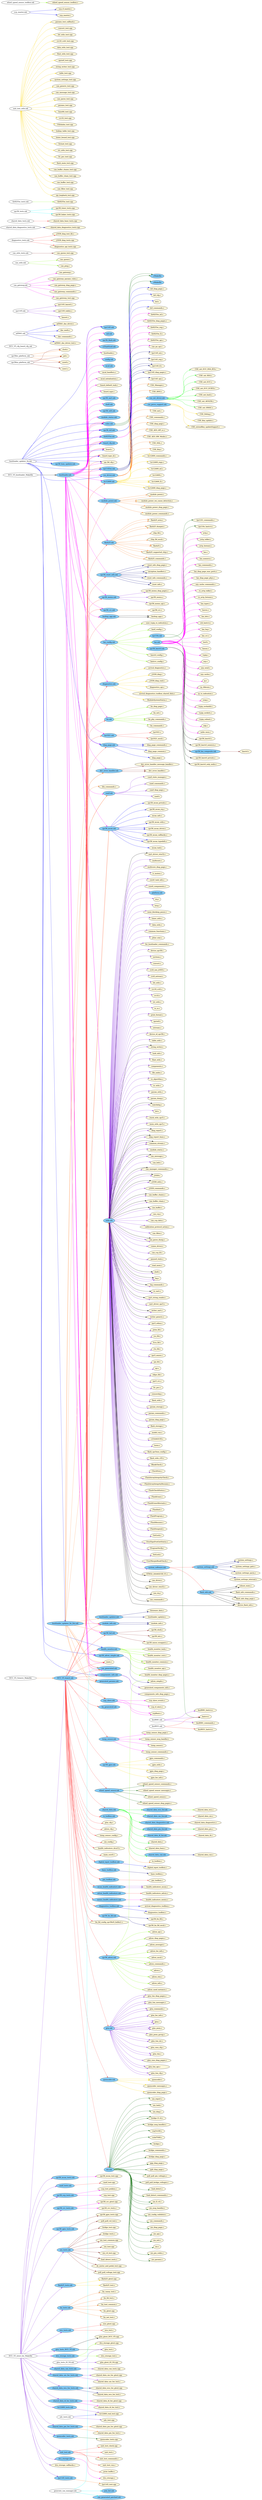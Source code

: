 digraph build_Dependence {
rankdir=LR;


DCU_V5_bootloader_Makefile [ label = "DCU_V5_bootloader_Makefile"];
bootloader_mk [ label = "bootloader.mk", style=filled, fillcolor=lightskyblue];
DCU_V5_bootloader_Makefile->bootloader_mk [color=black];

DCU_V5_Generic_Makefile [ label = "DCU_V5_Generic_Makefile"];
DCU_V5_board_mk
 [ label = "DCU_V5_board_mk
", style=filled, fillcolor=lightskyblue];
DCU_V5_Generic_Makefile->DCU_V5_board_mk
 [color=chocolate1];

DCU_V5_utest_hw_Makefile [ label = "DCU_V5_utest_hw_Makefile"];
dcu_storage_mk [ label = "dcu_storage.mk", style=filled, fillcolor=lightskyblue];
DCU_V5_utest_hw_Makefile->dcu_storage_mk [color=blueviolet];
dcu_storage_callbacks_c [ label = "dcu_storage_callbacks.c", style=filled, fillcolor=cornsilk];
DCU_V5_utest_hw_Makefile->dcu_storage_callbacks_c [color=blueviolet];
tja1145_tests_mk [ label = "tja1145_tests.mk", style=filled, fillcolor=lightskyblue];
DCU_V5_utest_hw_Makefile->tja1145_tests_mk [color=blueviolet];
spc58_mcan_tests_mk [ label = "spc58_mcan_tests.mk", style=filled, fillcolor=lightskyblue];
DCU_V5_utest_hw_Makefile->spc58_mcan_tests_mk [color=blueviolet];
canif_tests_mk [ label = "canif_tests.mk", style=filled, fillcolor=lightskyblue];
DCU_V5_utest_hw_Makefile->canif_tests_mk [color=blueviolet];
spc58_xcp_tests_mk [ label = "spc58_xcp_tests.mk", style=filled, fillcolor=lightskyblue];
DCU_V5_utest_hw_Makefile->spc58_xcp_tests_mk [color=blueviolet];
spc58_crc_tests_mk [ label = "spc58_crc_tests.mk", style=filled, fillcolor=lightskyblue];
DCU_V5_utest_hw_Makefile->spc58_crc_tests_mk [color=blueviolet];
spc58_gpio_tests_mk [ label = "spc58_gpio_tests.mk", style=filled, fillcolor=lightskyblue];
DCU_V5_utest_hw_Makefile->spc58_gpio_tests_mk [color=blueviolet];
tic12400_tests_mk [ label = "tic12400_tests.mk", style=filled, fillcolor=lightskyblue];
DCU_V5_utest_hw_Makefile->tic12400_tests_mk [color=blueviolet];
gtm_tests_DCU_V5_mk [ label = "gtm_tests_DCU_V5.mk", style=filled, fillcolor=lightskyblue];
DCU_V5_utest_hw_Makefile->gtm_tests_DCU_V5_mk [color=blueviolet];
uio_tests_mk [ label = "uio_tests.mk", style=filled, fillcolor=lightskyblue];
DCU_V5_utest_hw_Makefile->uio_tests_mk [color=blueviolet];
flash25_tests_mk [ label = "flash25_tests.mk", style=filled, fillcolor=lightskyblue];
DCU_V5_utest_hw_Makefile->flash25_tests_mk [color=blueviolet];
lin_tests_mk [ label = "lin_tests.mk", style=filled, fillcolor=lightskyblue];
DCU_V5_utest_hw_Makefile->lin_tests_mk [color=blueviolet];
wss_tests_mk [ label = "wss_tests.mk", style=filled, fillcolor=lightskyblue];
DCU_V5_utest_hw_Makefile->wss_tests_mk [color=blueviolet];
dcu_storage_tests_mk [ label = "dcu_storage_tests.mk", style=filled, fillcolor=lightskyblue];
DCU_V5_utest_hw_Makefile->dcu_storage_tests_mk [color=blueviolet];
shared_data_can_tests_mk [ label = "shared_data_can_tests.mk", style=filled, fillcolor=lightskyblue];
DCU_V5_utest_hw_Makefile->shared_data_can_tests_mk [color=blueviolet];
shared_data_uio_hw_tests_mk [ label = "shared_data_uio_hw_tests.mk", style=filled, fillcolor=lightskyblue];
DCU_V5_utest_hw_Makefile->shared_data_uio_hw_tests_mk [color=blueviolet];
shared_data_wss_hw_tests_mk [ label = "shared_data_wss_hw_tests.mk", style=filled, fillcolor=lightskyblue];
DCU_V5_utest_hw_Makefile->shared_data_wss_hw_tests_mk [color=blueviolet];
shared_data_di_hw_tests_mk [ label = "shared_data_di_hw_tests.mk", style=filled, fillcolor=lightskyblue];
DCU_V5_utest_hw_Makefile->shared_data_di_hw_tests_mk [color=blueviolet];
shared_data_pm_hw_tests_mk [ label = "shared_data_pm_hw_tests.mk", style=filled, fillcolor=lightskyblue];
DCU_V5_utest_hw_Makefile->shared_data_pm_hw_tests_mk [color=blueviolet];
quencoder_tests_mk [ label = "quencoder_tests.mk", style=filled, fillcolor=lightskyblue];
DCU_V5_utest_hw_Makefile->quencoder_tests_mk [color=blueviolet];
unit_test_mk [ label = "unit_test.mk", style=filled, fillcolor=lightskyblue];
DCU_V5_utest_hw_Makefile->unit_test_mk [color=blueviolet];
DCU_V5_board_mk
 [ label = "DCU_V5_board_mk
", style=filled, fillcolor=lightskyblue];
DCU_V5_utest_hw_Makefile->DCU_V5_board_mk
 [color=blueviolet];

generate_can_manager_mk [ label = "generate_can_manager.mk"];
can_generated_mk [ label = "can_generated.mk", style=filled, fillcolor=lightskyblue];
generate_can_manager_mk->can_generated_mk [color=cyan];
can_generated_patched_mk [ label = "can_generated_patched.mk", style=filled, fillcolor=lightskyblue];
generate_can_manager_mk->can_generated_patched_mk [color=cyan];
join_list_mk [ label = "join_list.mk", style=filled, fillcolor=lightskyblue];
generate_can_manager_mk->join_list_mk [color=cyan];

join_list_mk [ label = "join_list.mk"];

rules_mk [ label = "rules.mk"];

spc58ec_platform_mk [ label = "spc58ec_platform_mk"];
clock_c [ label = "clock.c", style=filled, fillcolor=cornsilk];
spc58ec_platform_mk->clock_c [color=chocolate1];
pal_c [ label = "pal.c", style=filled, fillcolor=cornsilk];
spc58ec_platform_mk->pal_c [color=chocolate1];
core0_c [ label = "core0.c", style=filled, fillcolor=cornsilk];
spc58ec_platform_mk->core0_c [color=chocolate1];

spc58xn_platform_mk [ label = "spc58xn_platform_mk"];
clock_c [ label = "clock.c", style=filled, fillcolor=cornsilk];
spc58xn_platform_mk->clock_c [color=brown4];
pal_c [ label = "pal.c", style=filled, fillcolor=cornsilk];
spc58xn_platform_mk->pal_c [color=brown4];
core0_c [ label = "core0.c", style=filled, fillcolor=cornsilk];
spc58xn_platform_mk->core0_c [color=brown4];
core1_c [ label = "core1.c", style=filled, fillcolor=cornsilk];
spc58xn_platform_mk->core1_c [color=brown4];

utils_mk [ label = "utils.mk"];
multicore_c [ label = "multicore.c", style=filled, fillcolor=cornsilk];
utils_mk->multicore_c [color=blueviolet];
multicore_diag_page_c [ label = "multicore_diag_page.c", style=filled, fillcolor=cornsilk];
utils_mk->multicore_diag_page_c [color=blueviolet];
ic_mutex_c [ label = "ic_mutex.c", style=filled, fillcolor=cornsilk];
utils_mk->ic_mutex_c [color=blueviolet];
core0_task_info_c [ label = "core0_task_info.c", style=filled, fillcolor=cornsilk];
utils_mk->core0_task_info_c [color=blueviolet];
core0_components_c [ label = "core0_components.c", style=filled, fillcolor=cornsilk];
utils_mk->core0_components_c [color=blueviolet];
platform_mk [ label = "platform.mk", style=filled, fillcolor=lightskyblue];
utils_mk->platform_mk [color=blueviolet];
irq_c [ label = "irq.c", style=filled, fillcolor=cornsilk];
utils_mk->irq_c [color=blueviolet];
eirq_c [ label = "eirq.c", style=filled, fillcolor=cornsilk];
utils_mk->eirq_c [color=blueviolet];
none_blocking_pause_c [ label = "none_blocking_pause.c", style=filled, fillcolor=cornsilk];
utils_mk->none_blocking_pause_c [color=blueviolet];
timer_utils_c [ label = "timer_utils.c", style=filled, fillcolor=cornsilk];
utils_mk->timer_utils_c [color=blueviolet];
data_utils_c [ label = "data_utils.c", style=filled, fillcolor=cornsilk];
utils_mk->data_utils_c [color=blueviolet];
common_functions_c [ label = "common_functions.c", style=filled, fillcolor=cornsilk];
utils_mk->common_functions_c [color=blueviolet];
jitter_stat_c [ label = "jitter_stat.c", style=filled, fillcolor=cornsilk];
utils_mk->jitter_stat_c [color=blueviolet];
for_bootloader_commands_c [ label = "for_bootloader_commands.c", style=filled, fillcolor=cornsilk];
utils_mk->for_bootloader_commands_c [color=blueviolet];
device_spc58_c [ label = "device_spc58.c", style=filled, fillcolor=cornsilk];
utils_mk->device_spc58_c [color=blueviolet];
sections_c [ label = "sections.c", style=filled, fillcolor=cornsilk];
utils_mk->sections_c [color=blueviolet];
convert_c [ label = "convert.c", style=filled, fillcolor=cornsilk];
utils_mk->convert_c [color=blueviolet];
crc8_sae_j1850_c [ label = "crc8_sae_j1850.c", style=filled, fillcolor=cornsilk];
utils_mk->crc8_sae_j1850_c [color=blueviolet];
crc8_autosar_c [ label = "crc8_autosar.c", style=filled, fillcolor=cornsilk];
utils_mk->crc8_autosar_c [color=blueviolet];
bit_utils_c [ label = "bit_utils.c", style=filled, fillcolor=cornsilk];
utils_mk->bit_utils_c [color=blueviolet];
crc16_ccitt_c [ label = "crc16_ccitt.c", style=filled, fillcolor=cornsilk];
utils_mk->crc16_ccitt_c [color=blueviolet];
crc32_c [ label = "crc32.c", style=filled, fillcolor=cornsilk];
utils_mk->crc32_c [color=blueviolet];
str_utils_c [ label = "str_utils.c", style=filled, fillcolor=cornsilk];
utils_mk->str_utils_c [color=blueviolet];
rx_io_c [ label = "rx_io.c", style=filled, fillcolor=cornsilk];
utils_mk->rx_io_c [color=blueviolet];
print_format_c [ label = "print_format.c", style=filled, fillcolor=cornsilk];
utils_mk->print_format_c [color=blueviolet];
oprintf_c [ label = "oprintf.c", style=filled, fillcolor=cornsilk];
utils_mk->oprintf_c [color=blueviolet];
ostream_c [ label = "ostream.c", style=filled, fillcolor=cornsilk];
utils_mk->ostream_c [color=blueviolet];
device_id_spc58_c [ label = "device_id_spc58.c", style=filled, fillcolor=cornsilk];
utils_mk->device_id_spc58_c [color=blueviolet];
table_utils_c [ label = "table_utils.c", style=filled, fillcolor=cornsilk];
utils_mk->table_utils_c [color=blueviolet];
string_writer_c [ label = "string_writer.c", style=filled, fillcolor=cornsilk];
utils_mk->string_writer_c [color=blueviolet];
task_info_c [ label = "task_info.c", style=filled, fillcolor=cornsilk];
utils_mk->task_info_c [color=blueviolet];
float_utils_c [ label = "float_utils.c", style=filled, fillcolor=cornsilk];
utils_mk->float_utils_c [color=blueviolet];
components_c [ label = "components.c", style=filled, fillcolor=cornsilk];
utils_mk->components_c [color=blueviolet];
fifo_index_c [ label = "fifo_index.c", style=filled, fillcolor=cornsilk];
utils_mk->fifo_index_c [color=blueviolet];
rx_algorithm_c [ label = "rx_algorithm.c", style=filled, fillcolor=cornsilk];
utils_mk->rx_algorithm_c [color=blueviolet];
rx_utils_c [ label = "rx_utils.c", style=filled, fillcolor=cornsilk];
utils_mk->rx_utils_c [color=blueviolet];
param_utils_c [ label = "param_utils.c", style=filled, fillcolor=cornsilk];
utils_mk->param_utils_c [color=blueviolet];
param_dump_c [ label = "param_dump.c", style=filled, fillcolor=cornsilk];
utils_mk->param_dump_c [color=blueviolet];
watchdog_c [ label = "watchdog.c", style=filled, fillcolor=cornsilk];
utils_mk->watchdog_c [color=blueviolet];
lz4_c [ label = "lz4.c", style=filled, fillcolor=cornsilk];
utils_mk->lz4_c [color=blueviolet];
stack_utils_spc5_c [ label = "stack_utils_spc5.c", style=filled, fillcolor=cornsilk];
utils_mk->stack_utils_spc5_c [color=blueviolet];
mem_utils_spc5_c [ label = "mem_utils_spc5.c", style=filled, fillcolor=cornsilk];
utils_mk->mem_utils_spc5_c [color=blueviolet];
diag_report_c [ label = "diag_report.c", style=filled, fillcolor=cornsilk];
utils_mk->diag_report_c [color=blueviolet];
diag_report_base_c [ label = "diag_report_base.c", style=filled, fillcolor=cornsilk];
utils_mk->diag_report_base_c [color=blueviolet];
common_stream_c [ label = "common_stream.c", style=filled, fillcolor=cornsilk];
utils_mk->common_stream_c [color=blueviolet];
common_stream_c [ label = "common_stream.c", style=filled, fillcolor=cornsilk];
utils_mk->common_stream_c [color=blueviolet];
module_status_c [ label = "module_status.c", style=filled, fillcolor=cornsilk];
utils_mk->module_status_c [color=blueviolet];
can_message_c [ label = "can_message.c", style=filled, fillcolor=cornsilk];
utils_mk->can_message_c [color=blueviolet];
can_leds_c [ label = "can_leds.c", style=filled, fillcolor=cornsilk];
utils_mk->can_leds_c [color=blueviolet];
can_manager_commands_c [ label = "can_manager_commands.c", style=filled, fillcolor=cornsilk];
utils_mk->can_manager_commands_c [color=blueviolet];
j1939_c [ label = "j1939.c", style=filled, fillcolor=cornsilk];
utils_mk->j1939_c [color=blueviolet];
j1939_utils_c [ label = "j1939_utils.c", style=filled, fillcolor=cornsilk];
utils_mk->j1939_utils_c [color=blueviolet];
j1939_commands_c [ label = "j1939_commands.c", style=filled, fillcolor=cornsilk];
utils_mk->j1939_commands_c [color=blueviolet];
can_buffer_chains_c [ label = "can_buffer_chains.c", style=filled, fillcolor=cornsilk];
utils_mk->can_buffer_chains_c [color=blueviolet];
can_buffer_chain_c [ label = "can_buffer_chain.c", style=filled, fillcolor=cornsilk];
utils_mk->can_buffer_chain_c [color=blueviolet];
can_buffer_c [ label = "can_buffer.c", style=filled, fillcolor=cornsilk];
utils_mk->can_buffer_c [color=blueviolet];
can_ccp_c [ label = "can_ccp.c", style=filled, fillcolor=cornsilk];
utils_mk->can_ccp_c [color=blueviolet];
can_ccp_data_c [ label = "can_ccp_data.c", style=filled, fillcolor=cornsilk];
utils_mk->can_ccp_data_c [color=blueviolet];
calibration_protocol_action_c [ label = "calibration_protocol_action.c", style=filled, fillcolor=cornsilk];
utils_mk->calibration_protocol_action_c [color=blueviolet];
can_filter_c [ label = "can_filter.c", style=filled, fillcolor=cornsilk];
utils_mk->can_filter_c [color=blueviolet];
can_parse_dump_c [ label = "can_parse_dump.c", style=filled, fillcolor=cornsilk];
utils_mk->can_parse_dump_c [color=blueviolet];
comm_driver_c [ label = "comm_driver.c", style=filled, fillcolor=cornsilk];
utils_mk->comm_driver_c [color=blueviolet];
can_ccp_bl_c [ label = "can_ccp_bl.c", style=filled, fillcolor=cornsilk];
utils_mk->can_ccp_bl_c [color=blueviolet];
paused_state_c [ label = "paused_state.c", style=filled, fillcolor=cornsilk];
utils_mk->paused_state_c [color=blueviolet];
can_parse_dump_c [ label = "can_parse_dump.c", style=filled, fillcolor=cornsilk];
utils_mk->can_parse_dump_c [color=blueviolet];
read_mem_c [ label = "read_mem.c", style=filled, fillcolor=cornsilk];
utils_mk->read_mem_c [color=blueviolet];
shell_c [ label = "shell.c", style=filled, fillcolor=cornsilk];
utils_mk->shell_c [color=blueviolet];
log_c [ label = "log.c", style=filled, fillcolor=cornsilk];
utils_mk->log_c [color=blueviolet];
log_c [ label = "log.c", style=filled, fillcolor=cornsilk];
utils_mk->log_c [color=blueviolet];
log_commands_c [ label = "log_commands.c", style=filled, fillcolor=cornsilk];
utils_mk->log_commands_c [color=blueviolet];
rx_uart_c [ label = "rx_uart.c", style=filled, fillcolor=cornsilk];
utils_mk->rx_uart_c [color=blueviolet];
uart_string_reader_c [ label = "uart_string_reader.c", style=filled, fillcolor=cornsilk];
utils_mk->uart_string_reader_c [color=blueviolet];
uart_driver_spc5_c [ label = "uart_driver_spc5.c", style=filled, fillcolor=cornsilk];
utils_mk->uart_driver_spc5_c [color=blueviolet];
writer_uart_c [ label = "writer_uart.c", style=filled, fillcolor=cornsilk];
utils_mk->writer_uart_c [color=blueviolet];
writer_generic_c [ label = "writer_generic.c", style=filled, fillcolor=cornsilk];
utils_mk->writer_generic_c [color=blueviolet];
spc5_edma_c [ label = "spc5_edma.c", style=filled, fillcolor=cornsilk];
utils_mk->spc5_edma_c [color=blueviolet];
pwm_lld_c [ label = "pwm_lld.c", style=filled, fillcolor=cornsilk];
utils_mk->pwm_lld_c [color=blueviolet];
icu_lld_c [ label = "icu_lld.c", style=filled, fillcolor=cornsilk];
utils_mk->icu_lld_c [color=blueviolet];
fccu_lld_c [ label = "fccu_lld.c", style=filled, fillcolor=cornsilk];
utils_mk->fccu_lld_c [color=blueviolet];
ctu_lld_c [ label = "ctu_lld.c", style=filled, fillcolor=cornsilk];
utils_mk->ctu_lld_c [color=blueviolet];
spc5_emios_c [ label = "spc5_emios.c", style=filled, fillcolor=cornsilk];
utils_mk->spc5_emios_c [color=blueviolet];
spi_lld_c [ label = "spi_lld.c", style=filled, fillcolor=cornsilk];
utils_mk->spi_lld_c [color=blueviolet];
spi_c [ label = "spi.c", style=filled, fillcolor=cornsilk];
utils_mk->spi_c [color=blueviolet];
wkpu_lld_c [ label = "wkpu_lld.c", style=filled, fillcolor=cornsilk];
utils_mk->wkpu_lld_c [color=blueviolet];
spc5_crc_c [ label = "spc5_crc.c", style=filled, fillcolor=cornsilk];
utils_mk->spc5_crc_c [color=blueviolet];
ltc_pec_c [ label = "ltc_pec.c", style=filled, fillcolor=cornsilk];
utils_mk->ltc_pec_c [color=blueviolet];
censorship_c [ label = "censorship.c", style=filled, fillcolor=cornsilk];
utils_mk->censorship_c [color=blueviolet];
flash_utils_c [ label = "flash_utils.c", style=filled, fillcolor=cornsilk];
utils_mk->flash_utils_c [color=blueviolet];
param_storage_c [ label = "param_storage.c", style=filled, fillcolor=cornsilk];
utils_mk->param_storage_c [color=blueviolet];
param_commands_c [ label = "param_commands.c", style=filled, fillcolor=cornsilk];
utils_mk->param_commands_c [color=blueviolet];
param_diag_page_c [ label = "param_diag_page.c", style=filled, fillcolor=cornsilk];
utils_mk->param_diag_page_c [color=blueviolet];
flash_storage_c [ label = "flash_storage.c", style=filled, fillcolor=cornsilk];
utils_mk->flash_storage_c [color=blueviolet];
model_run_c [ label = "model_run.c", style=filled, fillcolor=cornsilk];
utils_mk->model_run_c [color=blueviolet];
c25AA02UID_c [ label = "c25AA02UID.c", style=filled, fillcolor=cornsilk];
utils_mk->c25AA02UID_c [color=blueviolet];
tsens_c [ label = "tsens.c", style=filled, fillcolor=cornsilk];
utils_mk->tsens_c [color=blueviolet];
flash_spc5xxx_config_c [ label = "flash_spc5xxx_config.c", style=filled, fillcolor=cornsilk];
utils_mk->flash_spc5xxx_config_c [color=blueviolet];
flash_utils_c55_c [ label = "flash_utils_c55.c", style=filled, fillcolor=cornsilk];
utils_mk->flash_utils_c55_c [color=blueviolet];
BlankCheck_c [ label = "BlankCheck.c", style=filled, fillcolor=cornsilk];
utils_mk->BlankCheck_c [color=blueviolet];
CheckSum_c [ label = "CheckSum.c", style=filled, fillcolor=cornsilk];
utils_mk->CheckSum_c [color=blueviolet];
FlashArrayIntegrityCheck_c [ label = "FlashArrayIntegrityCheck.c", style=filled, fillcolor=cornsilk];
utils_mk->FlashArrayIntegrityCheck_c [color=blueviolet];
FlashArrayIntegrityResume_c [ label = "FlashArrayIntegrityResume.c", style=filled, fillcolor=cornsilk];
utils_mk->FlashArrayIntegrityResume_c [color=blueviolet];
FlashCheckStatus_c [ label = "FlashCheckStatus.c", style=filled, fillcolor=cornsilk];
utils_mk->FlashCheckStatus_c [color=blueviolet];
FlashErase_c [ label = "FlashErase.c", style=filled, fillcolor=cornsilk];
utils_mk->FlashErase_c [color=blueviolet];
FlashEraseAlternate_c [ label = "FlashEraseAlternate.c", style=filled, fillcolor=cornsilk];
utils_mk->FlashEraseAlternate_c [color=blueviolet];
FlashInit_c [ label = "FlashInit.c", style=filled, fillcolor=cornsilk];
utils_mk->FlashInit_c [color=blueviolet];
FlashProgram_c [ label = "FlashProgram.c", style=filled, fillcolor=cornsilk];
utils_mk->FlashProgram_c [color=blueviolet];
FlashResume_c [ label = "FlashResume.c", style=filled, fillcolor=cornsilk];
utils_mk->FlashResume_c [color=blueviolet];
FlashSuspend_c [ label = "FlashSuspend.c", style=filled, fillcolor=cornsilk];
utils_mk->FlashSuspend_c [color=blueviolet];
GetLock_c [ label = "GetLock.c", style=filled, fillcolor=cornsilk];
utils_mk->GetLock_c [color=blueviolet];
OverPgmProtGetStatus_c [ label = "OverPgmProtGetStatus.c", style=filled, fillcolor=cornsilk];
utils_mk->OverPgmProtGetStatus_c [color=blueviolet];
ProgramVerify_c [ label = "ProgramVerify.c", style=filled, fillcolor=cornsilk];
utils_mk->ProgramVerify_c [color=blueviolet];
SetLock_c [ label = "SetLock.c", style=filled, fillcolor=cornsilk];
utils_mk->SetLock_c [color=blueviolet];
UserMarginReadCheck_c [ label = "UserMarginReadCheck.c", style=filled, fillcolor=cornsilk];
utils_mk->UserMarginReadCheck_c [color=blueviolet];
system_software_mk [ label = "system_software.mk", style=filled, fillcolor=lightskyblue];
utils_mk->system_software_mk [color=blueviolet];

rules_mk [ label = "rules.mk"];
_cMakefile [ label = ".cMakefile", style=filled, fillcolor=lightskyblue];
rules_mk->_cMakefile [color=darkgreen];
_cMakefile [ label = ".cMakefile", style=filled, fillcolor=lightskyblue];
rules_mk->_cMakefile [color=darkgreen];
_sMakefile [ label = ".sMakefile", style=filled, fillcolor=lightskyblue];
rules_mk->_sMakefile [color=darkgreen];

utils_mk [ label = "utils.mk"];
string_writer_c [ label = "string_writer.c", style=filled, fillcolor=cornsilk];
utils_mk->string_writer_c [color=black];
STM32_24AA02UID_V1_c [ label = "STM32_24AA02UID_V1.c", style=filled, fillcolor=cornsilk];
utils_mk->STM32_24AA02UID_V1_c [color=black];
can_driver_c [ label = "can_driver.c", style=filled, fillcolor=cornsilk];
utils_mk->can_driver_c [color=black];
can_driver_stm32_c [ label = "can_driver_stm32.c", style=filled, fillcolor=cornsilk];
utils_mk->can_driver_stm32_c [color=black];
can_irq_c [ label = "can_irq.c", style=filled, fillcolor=cornsilk];
utils_mk->can_irq_c [color=black];
can_message_c [ label = "can_message.c", style=filled, fillcolor=cornsilk];
utils_mk->can_message_c [color=black];
can_commands_c [ label = "can_commands.c", style=filled, fillcolor=cornsilk];
utils_mk->can_commands_c [color=black];
can_manager_commands_c [ label = "can_manager_commands.c", style=filled, fillcolor=cornsilk];
utils_mk->can_manager_commands_c [color=black];
can_parse_dump_c [ label = "can_parse_dump.c", style=filled, fillcolor=cornsilk];
utils_mk->can_parse_dump_c [color=black];
diag_report_c [ label = "diag_report.c", style=filled, fillcolor=cornsilk];
utils_mk->diag_report_c [color=black];
diag_report_base_c [ label = "diag_report_base.c", style=filled, fillcolor=cornsilk];
utils_mk->diag_report_base_c [color=black];
device_flash_info_c [ label = "device_flash_info.c", style=filled, fillcolor=cornsilk];
utils_mk->device_flash_info_c [color=black];
j1939_c [ label = "j1939.c", style=filled, fillcolor=cornsilk];
utils_mk->j1939_c [color=black];
j1939_utils_c [ label = "j1939_utils.c", style=filled, fillcolor=cornsilk];
utils_mk->j1939_utils_c [color=black];
can_buffer_chains_c [ label = "can_buffer_chains.c", style=filled, fillcolor=cornsilk];
utils_mk->can_buffer_chains_c [color=black];
can_buffer_chain_c [ label = "can_buffer_chain.c", style=filled, fillcolor=cornsilk];
utils_mk->can_buffer_chain_c [color=black];
can_buffer_c [ label = "can_buffer.c", style=filled, fillcolor=cornsilk];
utils_mk->can_buffer_c [color=black];
common_stream_c [ label = "common_stream.c", style=filled, fillcolor=cornsilk];
utils_mk->common_stream_c [color=black];
shell_c [ label = "shell.c", style=filled, fillcolor=cornsilk];
utils_mk->shell_c [color=black];
log_c [ label = "log.c", style=filled, fillcolor=cornsilk];
utils_mk->log_c [color=black];
log_commands_c [ label = "log_commands.c", style=filled, fillcolor=cornsilk];
utils_mk->log_commands_c [color=black];
rx_uart_c [ label = "rx_uart.c", style=filled, fillcolor=cornsilk];
utils_mk->rx_uart_c [color=black];
uart_string_reader_c [ label = "uart_string_reader.c", style=filled, fillcolor=cornsilk];
utils_mk->uart_string_reader_c [color=black];
uart_driver_stm32_c [ label = "uart_driver_stm32.c", style=filled, fillcolor=cornsilk];
utils_mk->uart_driver_stm32_c [color=black];
writer_uart_c [ label = "writer_uart.c", style=filled, fillcolor=cornsilk];
utils_mk->writer_uart_c [color=black];
writer_generic_c [ label = "writer_generic.c", style=filled, fillcolor=cornsilk];
utils_mk->writer_generic_c [color=black];
watchdog_c [ label = "watchdog.c", style=filled, fillcolor=cornsilk];
utils_mk->watchdog_c [color=black];

DCU_V5_board_mk [ label = "DCU_V5_board_mk"];
board_cfg_mk [ label = "board_cfg.mk", style=filled, fillcolor=lightskyblue];
DCU_V5_board_mk->board_cfg_mk [color=brown1];
board_c [ label = "board.c", style=filled, fillcolor=cornsilk];
DCU_V5_board_mk->board_c [color=brown1];
gtm_cfg_c [ label = "gtm_cfg.c", style=filled, fillcolor=cornsilk];
DCU_V5_board_mk->gtm_cfg_c [color=brown1];
adcex_cfg_c [ label = "adcex_cfg.c", style=filled, fillcolor=cornsilk];
DCU_V5_board_mk->adcex_cfg_c [color=brown1];
main_c [ label = "main.c", style=filled, fillcolor=cornsilk];
DCU_V5_board_mk->main_c [color=brown1];
temp_sensor_config_c [ label = "temp_sensor_config.c", style=filled, fillcolor=cornsilk];
DCU_V5_board_mk->temp_sensor_config_c [color=brown1];
uio_config_c [ label = "uio_config.c", style=filled, fillcolor=cornsilk];
DCU_V5_board_mk->uio_config_c [color=brown1];
board_type_id_c [ label = "board_type_id.c", style=filled, fillcolor=cornsilk];
DCU_V5_board_mk->board_type_id_c [color=brown1];
health_indicators_dcuv5_c [ label = "health_indicators_dcuv5.c", style=filled, fillcolor=cornsilk];
DCU_V5_board_mk->health_indicators_dcuv5_c [color=brown1];
spi_lld_cfg_c [ label = "spi_lld_cfg.c", style=filled, fillcolor=cornsilk];
DCU_V5_board_mk->spi_lld_cfg_c [color=brown1];
main_core0_c [ label = "main_core0.c", style=filled, fillcolor=cornsilk];
DCU_V5_board_mk->main_core0_c [color=brown1];
diag_page_mk [ label = "diag_page.mk", style=filled, fillcolor=lightskyblue];
DCU_V5_board_mk->diag_page_mk [color=brown1];
io_toolbox_mk [ label = "io_toolbox.mk", style=filled, fillcolor=lightskyblue];
DCU_V5_board_mk->io_toolbox_mk [color=brown1];
digital_input_toolbox_mk [ label = "digital_input_toolbox.mk", style=filled, fillcolor=lightskyblue];
DCU_V5_board_mk->digital_input_toolbox_mk [color=brown1];
base_toolbox_mk [ label = "base_toolbox.mk", style=filled, fillcolor=lightskyblue];
DCU_V5_board_mk->base_toolbox_mk [color=brown1];
pm_toolbox_mk [ label = "pm_toolbox.mk", style=filled, fillcolor=lightskyblue];
DCU_V5_board_mk->pm_toolbox_mk [color=brown1];
diagnostics_mk [ label = "diagnostics.mk", style=filled, fillcolor=lightskyblue];
DCU_V5_board_mk->diagnostics_mk [color=brown1];
health_monitor_mk [ label = "health_monitor.mk", style=filled, fillcolor=lightskyblue];
DCU_V5_board_mk->health_monitor_mk [color=brown1];
mcan_health_indicators_mk [ label = "mcan_health_indicators.mk", style=filled, fillcolor=lightskyblue];
DCU_V5_board_mk->mcan_health_indicators_mk [color=brown1];
adcex_health_indicators_mk [ label = "adcex_health_indicators.mk", style=filled, fillcolor=lightskyblue];
DCU_V5_board_mk->adcex_health_indicators_mk [color=brown1];
memu_health_indicators_mk [ label = "memu_health_indicators.mk", style=filled, fillcolor=lightskyblue];
DCU_V5_board_mk->memu_health_indicators_mk [color=brown1];
diagnostics_toolbox_mk [ label = "diagnostics_toolbox.mk", style=filled, fillcolor=lightskyblue];
DCU_V5_board_mk->diagnostics_toolbox_mk [color=brown1];
lin_mk [ label = "lin.mk", style=filled, fillcolor=lightskyblue];
DCU_V5_board_mk->lin_mk [color=brown1];
spc58_lin_lld_mk [ label = "spc58_lin_lld.mk", style=filled, fillcolor=lightskyblue];
DCU_V5_board_mk->spc58_lin_lld_mk [color=brown1];
lin_lld_config_spc58xN_linflex1_c [ label = "lin_lld_config_spc58xN_linflex1.c", style=filled, fillcolor=cornsilk];
DCU_V5_board_mk->lin_lld_config_spc58xN_linflex1_c [color=brown1];
tja1145ex_mk [ label = "tja1145ex.mk", style=filled, fillcolor=lightskyblue];
DCU_V5_board_mk->tja1145ex_mk [color=brown1];
tja1021_mk [ label = "tja1021.mk", style=filled, fillcolor=lightskyblue];
DCU_V5_board_mk->tja1021_mk [color=brown1];
gtm_mk [ label = "gtm.mk", style=filled, fillcolor=lightskyblue];
DCU_V5_board_mk->gtm_mk [color=brown1];
quencoder_mk [ label = "quencoder.mk", style=filled, fillcolor=lightskyblue];
DCU_V5_board_mk->quencoder_mk [color=brown1];
uio_mk [ label = "uio.mk", style=filled, fillcolor=lightskyblue];
DCU_V5_board_mk->uio_mk [color=brown1];
temp_sensor_mk [ label = "temp_sensor.mk", style=filled, fillcolor=lightskyblue];
DCU_V5_board_mk->temp_sensor_mk [color=brown1];
tic12400_mk [ label = "tic12400.mk", style=filled, fillcolor=lightskyblue];
DCU_V5_board_mk->tic12400_mk [color=brown1];
module_power_mk [ label = "module_power.mk", style=filled, fillcolor=lightskyblue];
DCU_V5_board_mk->module_power_mk [color=brown1];
module_info_mk [ label = "module_info.mk", style=filled, fillcolor=lightskyblue];
DCU_V5_board_mk->module_info_mk [color=brown1];
spc58_adcex_mk [ label = "spc58_adcex.mk", style=filled, fillcolor=lightskyblue];
DCU_V5_board_mk->spc58_adcex_mk [color=brown1];
flash25_mk [ label = "flash25.mk", style=filled, fillcolor=lightskyblue];
DCU_V5_board_mk->flash25_mk [color=brown1];
spc58_reset_info_mk [ label = "spc58_reset_info.mk", style=filled, fillcolor=lightskyblue];
DCU_V5_board_mk->spc58_reset_info_mk [color=brown1];
dev_error_handler_mk [ label = "dev_error_handler.mk", style=filled, fillcolor=lightskyblue];
DCU_V5_board_mk->dev_error_handler_mk [color=brown1];
spc58_crc_mk [ label = "spc58_crc.mk", style=filled, fillcolor=lightskyblue];
DCU_V5_board_mk->spc58_crc_mk [color=brown1];
spc58_hal_mk [ label = "spc58_hal.mk", style=filled, fillcolor=lightskyblue];
DCU_V5_board_mk->spc58_hal_mk [color=brown1];
canif_mk [ label = "canif.mk", style=filled, fillcolor=lightskyblue];
DCU_V5_board_mk->canif_mk [color=brown1];
spc58_mcan_mk [ label = "spc58_mcan.mk", style=filled, fillcolor=lightskyblue];
DCU_V5_board_mk->spc58_mcan_mk [color=brown1];
spc58_gpio_mk [ label = "spc58_gpio.mk", style=filled, fillcolor=lightskyblue];
DCU_V5_board_mk->spc58_gpio_mk [color=brown1];
wheel_speed_sensor_mk [ label = "wheel_speed_sensor.mk", style=filled, fillcolor=lightskyblue];
DCU_V5_board_mk->wheel_speed_sensor_mk [color=brown1];
lan_config_mk [ label = "lan_config.mk", style=filled, fillcolor=lightskyblue];
DCU_V5_board_mk->lan_config_mk [color=brown1];
xcp_slave_mk [ label = "xcp_slave.mk", style=filled, fillcolor=lightskyblue];
DCU_V5_board_mk->xcp_slave_mk [color=brown1];
components_info_mk [ label = "components_info.mk", style=filled, fillcolor=lightskyblue];
DCU_V5_board_mk->components_info_mk [color=brown1];
can_generated_mk [ label = "can_generated.mk", style=filled, fillcolor=lightskyblue];
DCU_V5_board_mk->can_generated_mk [color=brown1];
generated_params_mk [ label = "generated_params.mk", style=filled, fillcolor=lightskyblue];
DCU_V5_board_mk->generated_params_mk [color=brown1];
lin_generated_mk [ label = "lin_generated.mk", style=filled, fillcolor=lightskyblue];
DCU_V5_board_mk->lin_generated_mk [color=brown1];
shared_data_mk [ label = "shared_data.mk", style=filled, fillcolor=lightskyblue];
DCU_V5_board_mk->shared_data_mk [color=brown1];
backup_app_mk [ label = "backup_app.mk", style=filled, fillcolor=lightskyblue];
DCU_V5_board_mk->backup_app_mk [color=brown1];
spc58_memu_mk [ label = "spc58_memu.mk", style=filled, fillcolor=lightskyblue];
DCU_V5_board_mk->spc58_memu_mk [color=brown1];
utils_mk [ label = "utils.mk", style=filled, fillcolor=lightskyblue];
DCU_V5_board_mk->utils_mk [color=brown1];
rules_mk [ label = "rules.mk", style=filled, fillcolor=lightskyblue];
DCU_V5_board_mk->rules_mk [color=brown1];

DCU_V5_cfg_board_cfg_mk [ label = "DCU_V5_cfg_board_cfg_mk"];

ad5641_mk [ label = "ad5641.mk"];
ad5641_dac_driver_c [ label = "ad5641_dac_driver.c", style=filled, fillcolor=cornsilk];
ad5641_mk->ad5641_dac_driver_c [color=blue];
dac_math_c [ label = "dac_math.c", style=filled, fillcolor=cornsilk];
ad5641_mk->dac_math_c [color=blue];
dac_commands_c [ label = "dac_commands.c", style=filled, fillcolor=cornsilk];
ad5641_mk->dac_commands_c [color=blue];
ad5641_dac_driver_test_c [ label = "ad5641_dac_driver_test.c", style=filled, fillcolor=cornsilk];
ad5641_mk->ad5641_dac_driver_test_c [color=blue];

ksz8081_mk [ label = "ksz8081.mk"];
ksz8081_commands_c [ label = "ksz8081_commands.c", style=filled, fillcolor=cornsilk];
ksz8081_mk->ksz8081_commands_c [color=purple];
ksz8081_lantrcv_c [ label = "ksz8081_lantrcv.c", style=filled, fillcolor=cornsilk];
ksz8081_mk->ksz8081_lantrcv_c [color=purple];
lantrcv_c [ label = "lantrcv.c", style=filled, fillcolor=cornsilk];
ksz8081_mk->lantrcv_c [color=purple];

ksz9031_mk [ label = "ksz9031.mk"];
ksz9031_lantrcv_c [ label = "ksz9031_lantrcv.c", style=filled, fillcolor=cornsilk];
ksz9031_mk->ksz9031_lantrcv_c [color=brown1];
lantrcv_c [ label = "lantrcv.c", style=filled, fillcolor=cornsilk];
ksz9031_mk->lantrcv_c [color=brown1];

sja1105_mk [ label = "sja1105.mk"];
sja1105_lanswt_c [ label = "sja1105_lanswt.c", style=filled, fillcolor=cornsilk];
sja1105_mk->sja1105_lanswt_c [color=blueviolet];
sja1105_tables_c [ label = "sja1105_tables.c", style=filled, fillcolor=cornsilk];
sja1105_mk->sja1105_tables_c [color=blueviolet];
lanswt_c [ label = "lanswt.c", style=filled, fillcolor=cornsilk];
sja1105_mk->lanswt_c [color=blueviolet];

tic12400_mk [ label = "tic12400.mk"];
tic12400_regs_c [ label = "tic12400_regs.c", style=filled, fillcolor=cornsilk];
tic12400_mk->tic12400_regs_c [color=gold];
tic12400_c [ label = "tic12400.c", style=filled, fillcolor=cornsilk];
tic12400_mk->tic12400_c [color=gold];
tic12400_ml_c [ label = "tic12400_ml.c", style=filled, fillcolor=cornsilk];
tic12400_mk->tic12400_ml_c [color=gold];
tic12400_ll_c [ label = "tic12400_ll.c", style=filled, fillcolor=cornsilk];
tic12400_mk->tic12400_ll_c [color=gold];
tic12400_diag_page_c [ label = "tic12400_diag_page.c", style=filled, fillcolor=cornsilk];
tic12400_mk->tic12400_diag_page_c [color=gold];
tic12400_commands_c [ label = "tic12400_commands.c", style=filled, fillcolor=cornsilk];
tic12400_mk->tic12400_commands_c [color=gold];
tic12400_ll_c [ label = "tic12400_ll.c", style=filled, fillcolor=cornsilk];
tic12400_mk->tic12400_ll_c [color=gold];
tic12400_commands_c [ label = "tic12400_commands.c", style=filled, fillcolor=cornsilk];
tic12400_mk->tic12400_commands_c [color=gold];
tic12400_diag_page_c [ label = "tic12400_diag_page.c", style=filled, fillcolor=cornsilk];
tic12400_mk->tic12400_diag_page_c [color=gold];

tja1021_mk [ label = "tja1021.mk"];
tja1021_mcal_c [ label = "tja1021_mcal.c", style=filled, fillcolor=cornsilk];
tja1021_mk->tja1021_mcal_c [color=brown1];
tja1021_c [ label = "tja1021.c", style=filled, fillcolor=cornsilk];
tja1021_mk->tja1021_c [color=brown1];

tja110x_mk [ label = "tja110x.mk"];
tja110x_lantrcv_c [ label = "tja110x_lantrcv.c", style=filled, fillcolor=cornsilk];
tja110x_mk->tja110x_lantrcv_c [color=darkgreen];
tja1101_commands_c [ label = "tja1101_commands.c", style=filled, fillcolor=cornsilk];
tja110x_mk->tja1101_commands_c [color=darkgreen];
lantrcv_c [ label = "lantrcv.c", style=filled, fillcolor=cornsilk];
tja110x_mk->lantrcv_c [color=darkgreen];

tja1145ex_mk [ label = "tja1145ex.mk"];
tja1145_api_c [ label = "tja1145_api.c", style=filled, fillcolor=cornsilk];
tja1145ex_mk->tja1145_api_c [color=navy];
tja1145_ml_c [ label = "tja1145_ml.c", style=filled, fillcolor=cornsilk];
tja1145ex_mk->tja1145_ml_c [color=navy];
tja1145_reg_c [ label = "tja1145_reg.c", style=filled, fillcolor=cornsilk];
tja1145ex_mk->tja1145_reg_c [color=navy];
can_pn_api_c [ label = "can_pn_api.c", style=filled, fillcolor=cornsilk];
tja1145ex_mk->can_pn_api_c [color=navy];
tja1145_ll_c [ label = "tja1145_ll.c", style=filled, fillcolor=cornsilk];
tja1145ex_mk->tja1145_ll_c [color=navy];
tja1145_diag_pages_c [ label = "tja1145_diag_pages.c", style=filled, fillcolor=cornsilk];
tja1145ex_mk->tja1145_diag_pages_c [color=navy];
tja1145_ll_c [ label = "tja1145_ll.c", style=filled, fillcolor=cornsilk];
tja1145ex_mk->tja1145_ll_c [color=navy];
tja1145_diag_pages_c [ label = "tja1145_diag_pages.c", style=filled, fillcolor=cornsilk];
tja1145ex_mk->tja1145_diag_pages_c [color=navy];

tle9255w_mk [ label = "tle9255w.mk"];
tle9255w_reg_c [ label = "tle9255w_reg.c", style=filled, fillcolor=cornsilk];
tle9255w_mk->tle9255w_reg_c [color=magenta];
tle9255w_ll_c [ label = "tle9255w_ll.c", style=filled, fillcolor=cornsilk];
tle9255w_mk->tle9255w_ll_c [color=magenta];
tle9255w_api_c [ label = "tle9255w_api.c", style=filled, fillcolor=cornsilk];
tle9255w_mk->tle9255w_api_c [color=magenta];
tle9255w_ml_c [ label = "tle9255w_ml.c", style=filled, fillcolor=cornsilk];
tle9255w_mk->tle9255w_ml_c [color=magenta];
can_pn_api_c [ label = "can_pn_api.c", style=filled, fillcolor=cornsilk];
tle9255w_mk->can_pn_api_c [color=magenta];
tle9255w_diag_pages_c [ label = "tle9255w_diag_pages.c", style=filled, fillcolor=cornsilk];
tle9255w_mk->tle9255w_diag_pages_c [color=magenta];

adc_tests_mk [ label = "adc_tests.mk"];
tic12400_real_test_cpp [ label = "tic12400_real_test.cpp", style=filled, fillcolor=cornsilk];
adc_tests_mk->tic12400_real_test_cpp [color=blue];

adc_tests_mk [ label = "adc_tests.mk"];
adc_test_cpp [ label = "adc_test.cpp", style=filled, fillcolor=cornsilk];
adc_tests_mk->adc_test_cpp [color=blueviolet];

backup_app_mk [ label = "backup_app.mk"];
backup_app_c [ label = "backup_app.c", style=filled, fillcolor=cornsilk];
backup_app_mk->backup_app_c [color=black];
backup_app_c [ label = "backup_app.c", style=filled, fillcolor=cornsilk];
backup_app_mk->backup_app_c [color=black];

bootloader_mk [ label = "bootloader.mk"];
bootloader_c [ label = "bootloader.c", style=filled, fillcolor=cornsilk];
bootloader_mk->bootloader_c [color=fuchsia];
main_c [ label = "main.c", style=filled, fillcolor=cornsilk];
bootloader_mk->main_c [color=fuchsia];
board_cfg_mk [ label = "board_cfg.mk", style=filled, fillcolor=lightskyblue];
bootloader_mk->board_cfg_mk [color=fuchsia];
config_mk [ label = "config.mk", style=filled, fillcolor=lightskyblue];
bootloader_mk->config_mk [color=fuchsia];
mcal_mk [ label = "mcal.mk", style=filled, fillcolor=lightskyblue];
bootloader_mk->mcal_mk [color=fuchsia];
mcal_handlers_c [ label = "mcal_handlers.c", style=filled, fillcolor=cornsilk];
bootloader_mk->mcal_handlers_c [color=fuchsia];
mcal_initialization_c [ label = "mcal_initialization.c", style=filled, fillcolor=cornsilk];
bootloader_mk->mcal_initialization_c [color=fuchsia];
board_default_task_c [ label = "board_default_task.c", style=filled, fillcolor=cornsilk];
bootloader_mk->board_default_task_c [color=fuchsia];
board_cfg_mk [ label = "board_cfg.mk", style=filled, fillcolor=lightskyblue];
bootloader_mk->board_cfg_mk [color=fuchsia];
board_c [ label = "board.c", style=filled, fillcolor=cornsilk];
bootloader_mk->board_c [color=fuchsia];
spi_lld_cfg_c [ label = "spi_lld_cfg.c", style=filled, fillcolor=cornsilk];
bootloader_mk->spi_lld_cfg_c [color=fuchsia];
tja1145_mk [ label = "tja1145.mk", style=filled, fillcolor=lightskyblue];
bootloader_mk->tja1145_mk [color=fuchsia];
board_type_c [ label = "board_type.c", style=filled, fillcolor=cornsilk];
bootloader_mk->board_type_c [color=fuchsia];
board_type_id_c [ label = "board_type_id.c", style=filled, fillcolor=cornsilk];
bootloader_mk->board_type_id_c [color=fuchsia];
spc58_adcex_simple_mk [ label = "spc58_adcex_simple.mk", style=filled, fillcolor=lightskyblue];
bootloader_mk->spc58_adcex_simple_mk [color=fuchsia];
tja1145ex_mk [ label = "tja1145ex.mk", style=filled, fillcolor=lightskyblue];
bootloader_mk->tja1145ex_mk [color=fuchsia];
tle9255w_mk [ label = "tle9255w.mk", style=filled, fillcolor=lightskyblue];
bootloader_mk->tle9255w_mk [color=fuchsia];
tic12400_mk [ label = "tic12400.mk", style=filled, fillcolor=lightskyblue];
bootloader_mk->tic12400_mk [color=fuchsia];
tja1021_mk [ label = "tja1021.mk", style=filled, fillcolor=lightskyblue];
bootloader_mk->tja1021_mk [color=fuchsia];
lin_mk [ label = "lin.mk", style=filled, fillcolor=lightskyblue];
bootloader_mk->lin_mk [color=fuchsia];
flash25_mk [ label = "flash25.mk", style=filled, fillcolor=lightskyblue];
bootloader_mk->flash25_mk [color=fuchsia];
backup_app_mk [ label = "backup_app.mk", style=filled, fillcolor=lightskyblue];
bootloader_mk->backup_app_mk [color=fuchsia];
module_power_mk [ label = "module_power.mk", style=filled, fillcolor=lightskyblue];
bootloader_mk->module_power_mk [color=fuchsia];
lan_config_mk [ label = "lan_config.mk", style=filled, fillcolor=lightskyblue];
bootloader_mk->lan_config_mk [color=fuchsia];
can_generated_mk [ label = "can_generated.mk", style=filled, fillcolor=lightskyblue];
bootloader_mk->can_generated_mk [color=fuchsia];
can_generated_mk [ label = "can_generated.mk", style=filled, fillcolor=lightskyblue];
bootloader_mk->can_generated_mk [color=fuchsia];
cse_driver_mk [ label = "cse_driver.mk", style=filled, fillcolor=lightskyblue];
bootloader_mk->cse_driver_mk [color=fuchsia];
spc58_dcf_mk [ label = "spc58_dcf.mk", style=filled, fillcolor=lightskyblue];
bootloader_mk->spc58_dcf_mk [color=fuchsia];
spc58_memu_mk [ label = "spc58_memu.mk", style=filled, fillcolor=lightskyblue];
bootloader_mk->spc58_memu_mk [color=fuchsia];
spc58_crc_mk [ label = "spc58_crc.mk", style=filled, fillcolor=lightskyblue];
bootloader_mk->spc58_crc_mk [color=fuchsia];
diag_page_mk [ label = "diag_page.mk", style=filled, fillcolor=lightskyblue];
bootloader_mk->diag_page_mk [color=fuchsia];
module_info_mk [ label = "module_info.mk", style=filled, fillcolor=lightskyblue];
bootloader_mk->module_info_mk [color=fuchsia];
dev_error_handler_mk [ label = "dev_error_handler.mk", style=filled, fillcolor=lightskyblue];
bootloader_mk->dev_error_handler_mk [color=fuchsia];
canif_mk [ label = "canif.mk", style=filled, fillcolor=lightskyblue];
bootloader_mk->canif_mk [color=fuchsia];
spc58_mcan_mk [ label = "spc58_mcan.mk", style=filled, fillcolor=lightskyblue];
bootloader_mk->spc58_mcan_mk [color=fuchsia];
spc58_reset_info_mk [ label = "spc58_reset_info.mk", style=filled, fillcolor=lightskyblue];
bootloader_mk->spc58_reset_info_mk [color=fuchsia];
diagnostics_mk [ label = "diagnostics.mk", style=filled, fillcolor=lightskyblue];
bootloader_mk->diagnostics_mk [color=fuchsia];
components_info_mk [ label = "components_info.mk", style=filled, fillcolor=lightskyblue];
bootloader_mk->components_info_mk [color=fuchsia];
spc58_uart_mk [ label = "spc58_uart.mk", style=filled, fillcolor=lightskyblue];
bootloader_mk->spc58_uart_mk [color=fuchsia];
shell_mk [ label = "shell.mk", style=filled, fillcolor=lightskyblue];
bootloader_mk->shell_mk [color=fuchsia];
spc58_wdt_mk [ label = "spc58_wdt.mk", style=filled, fillcolor=lightskyblue];
bootloader_mk->spc58_wdt_mk [color=fuchsia];
module_status_mk [ label = "module_status.mk", style=filled, fillcolor=lightskyblue];
bootloader_mk->module_status_mk [color=fuchsia];
uid_mk [ label = "uid.mk", style=filled, fillcolor=lightskyblue];
bootloader_mk->uid_mk [color=fuchsia];
spc58_flash_mk [ label = "spc58_flash.mk", style=filled, fillcolor=lightskyblue];
bootloader_mk->spc58_flash_mk [color=fuchsia];
c25aa02uid_mk [ label = "c25aa02uid.mk", style=filled, fillcolor=lightskyblue];
bootloader_mk->c25aa02uid_mk [color=fuchsia];
spc58_hal_mk [ label = "spc58_hal.mk", style=filled, fillcolor=lightskyblue];
bootloader_mk->spc58_hal_mk [color=fuchsia];
utils_mk [ label = "utils.mk", style=filled, fillcolor=lightskyblue];
bootloader_mk->utils_mk [color=fuchsia];
rules_mk [ label = "rules.mk", style=filled, fillcolor=lightskyblue];
bootloader_mk->rules_mk [color=fuchsia];
utils_mk [ label = "utils.mk", style=filled, fillcolor=lightskyblue];
bootloader_mk->utils_mk [color=fuchsia];
rules_mk [ label = "rules.mk", style=filled, fillcolor=lightskyblue];
bootloader_mk->rules_mk [color=fuchsia];

bootloader_updater_mk [ label = "bootloader_updater.mk"];
firmware_data_c [ label = "firmware_data.c", style=filled, fillcolor=cornsilk];
bootloader_updater_mk->firmware_data_c [color=navy];
bootloader_updater_c [ label = "bootloader_updater.c", style=filled, fillcolor=cornsilk];
bootloader_updater_mk->bootloader_updater_c [color=navy];

bootloader_updater_fw_mk [ label = "bootloader_updater_fw.mk"];
board_cfg_mk [ label = "board_cfg.mk", style=filled, fillcolor=lightskyblue];
bootloader_updater_fw_mk->board_cfg_mk [color=blue];
board_c [ label = "board.c", style=filled, fillcolor=cornsilk];
bootloader_updater_fw_mk->board_c [color=blue];
spi_lld_cfg_c [ label = "spi_lld_cfg.c", style=filled, fillcolor=cornsilk];
bootloader_updater_fw_mk->spi_lld_cfg_c [color=blue];
board_type_id_c [ label = "board_type_id.c", style=filled, fillcolor=cornsilk];
bootloader_updater_fw_mk->board_type_id_c [color=blue];
spc58_adcex_simple_mk [ label = "spc58_adcex_simple.mk", style=filled, fillcolor=lightskyblue];
bootloader_updater_fw_mk->spc58_adcex_simple_mk [color=blue];
bootloader_updater_fw_lite_mk [ label = "bootloader_updater_fw_lite.mk", style=filled, fillcolor=lightskyblue];
bootloader_updater_fw_mk->bootloader_updater_fw_lite_mk [color=blue];
diag_page_mk [ label = "diag_page.mk", style=filled, fillcolor=lightskyblue];
bootloader_updater_fw_mk->diag_page_mk [color=blue];
components_info_mk [ label = "components_info.mk", style=filled, fillcolor=lightskyblue];
bootloader_updater_fw_mk->components_info_mk [color=blue];
health_monitor_mk [ label = "health_monitor.mk", style=filled, fillcolor=lightskyblue];
bootloader_updater_fw_mk->health_monitor_mk [color=blue];
tja1145_mk [ label = "tja1145.mk", style=filled, fillcolor=lightskyblue];
bootloader_updater_fw_mk->tja1145_mk [color=blue];
tja1145ex_mk [ label = "tja1145ex.mk", style=filled, fillcolor=lightskyblue];
bootloader_updater_fw_mk->tja1145ex_mk [color=blue];
tle9255w_mk [ label = "tle9255w.mk", style=filled, fillcolor=lightskyblue];
bootloader_updater_fw_mk->tle9255w_mk [color=blue];
cse_driver_mk [ label = "cse_driver.mk", style=filled, fillcolor=lightskyblue];
bootloader_updater_fw_mk->cse_driver_mk [color=blue];
spc58_dcf_mk [ label = "spc58_dcf.mk", style=filled, fillcolor=lightskyblue];
bootloader_updater_fw_mk->spc58_dcf_mk [color=blue];
spc58_hsm_updater_mk [ label = "spc58_hsm_updater.mk", style=filled, fillcolor=lightskyblue];
bootloader_updater_fw_mk->spc58_hsm_updater_mk [color=blue];
rules_mk [ label = "rules.mk", style=filled, fillcolor=lightskyblue];
bootloader_updater_fw_mk->rules_mk [color=blue];

bootloader_updater_fw_lite_mk [ label = "bootloader_updater_fw_lite.mk"];
main_c [ label = "main.c", style=filled, fillcolor=cornsilk];
bootloader_updater_fw_lite_mk->main_c [color=chocolate1];
blu_commands_c [ label = "blu_commands.c", style=filled, fillcolor=cornsilk];
bootloader_updater_fw_lite_mk->blu_commands_c [color=chocolate1];
can_generated_mk [ label = "can_generated.mk", style=filled, fillcolor=lightskyblue];
bootloader_updater_fw_lite_mk->can_generated_mk [color=chocolate1];
generated_params_mk [ label = "generated_params.mk", style=filled, fillcolor=lightskyblue];
bootloader_updater_fw_lite_mk->generated_params_mk [color=chocolate1];
can_generated_mk [ label = "can_generated.mk", style=filled, fillcolor=lightskyblue];
bootloader_updater_fw_lite_mk->can_generated_mk [color=chocolate1];
generated_params_mk [ label = "generated_params.mk", style=filled, fillcolor=lightskyblue];
bootloader_updater_fw_lite_mk->generated_params_mk [color=chocolate1];
bootloader_updater_mk [ label = "bootloader_updater.mk", style=filled, fillcolor=lightskyblue];
bootloader_updater_fw_lite_mk->bootloader_updater_mk [color=chocolate1];
module_info_mk [ label = "module_info.mk", style=filled, fillcolor=lightskyblue];
bootloader_updater_fw_lite_mk->module_info_mk [color=chocolate1];
dev_error_handler_mk [ label = "dev_error_handler.mk", style=filled, fillcolor=lightskyblue];
bootloader_updater_fw_lite_mk->dev_error_handler_mk [color=chocolate1];
xcp_slave_mk [ label = "xcp_slave.mk", style=filled, fillcolor=lightskyblue];
bootloader_updater_fw_lite_mk->xcp_slave_mk [color=chocolate1];
spc58_hal_mk [ label = "spc58_hal.mk", style=filled, fillcolor=lightskyblue];
bootloader_updater_fw_lite_mk->spc58_hal_mk [color=chocolate1];
canif_mk [ label = "canif.mk", style=filled, fillcolor=lightskyblue];
bootloader_updater_fw_lite_mk->canif_mk [color=chocolate1];
spc58_mcan_mk [ label = "spc58_mcan.mk", style=filled, fillcolor=lightskyblue];
bootloader_updater_fw_lite_mk->spc58_mcan_mk [color=chocolate1];
utils_mk [ label = "utils.mk", style=filled, fillcolor=lightskyblue];
bootloader_updater_fw_lite_mk->utils_mk [color=chocolate1];

canif_mk [ label = "canif.mk"];
canif_c [ label = "canif.c", style=filled, fillcolor=cornsilk];
canif_mk->canif_c [color=blueviolet];
canif_state_manager_c [ label = "canif_state_manager.c", style=filled, fillcolor=cornsilk];
canif_mk->canif_state_manager_c [color=blueviolet];
canif_commands_c [ label = "canif_commands.c", style=filled, fillcolor=cornsilk];
canif_mk->canif_commands_c [color=blueviolet];
canif_diag_page_c [ label = "canif_diag_page.c", style=filled, fillcolor=cornsilk];
canif_mk->canif_diag_page_c [color=blueviolet];

canif_tests_mk [ label = "canif_tests.mk"];
canif_test_cpp [ label = "canif_test.cpp", style=filled, fillcolor=cornsilk];
canif_tests_mk->canif_test_cpp [color=brown1];

can_gateway_mk [ label = "can_gateway.mk"];
can_gateway_c [ label = "can_gateway.c", style=filled, fillcolor=cornsilk];
can_gateway_mk->can_gateway_c [color=magenta];
can_gateway_params_rules_c [ label = "can_gateway_params_rules.c", style=filled, fillcolor=cornsilk];
can_gateway_mk->can_gateway_params_rules_c [color=magenta];
can_gateway_diag_page_c [ label = "can_gateway_diag_page.c", style=filled, fillcolor=cornsilk];
can_gateway_mk->can_gateway_diag_page_c [color=magenta];
can_gateway_commands_c [ label = "can_gateway_commands.c", style=filled, fillcolor=cornsilk];
can_gateway_mk->can_gateway_commands_c [color=magenta];
can_gateway_test_cpp [ label = "can_gateway_test.cpp", style=filled, fillcolor=cornsilk];
can_gateway_mk->can_gateway_test_cpp [color=magenta];

can_utils_mk [ label = "can_utils.mk"];
can_queue_c [ label = "can_queue.c", style=filled, fillcolor=cornsilk];
can_utils_mk->can_queue_c [color=chartreuse];
can_ping_c [ label = "can_ping.c", style=filled, fillcolor=cornsilk];
can_utils_mk->can_ping_c [color=chartreuse];

can_utils_tests_mk [ label = "can_utils_tests.mk"];
can_queue_test_cpp [ label = "can_queue_test.cpp", style=filled, fillcolor=cornsilk];
can_utils_tests_mk->can_queue_test_cpp [color=brown4];

components_info_mk [ label = "components_info.mk"];
generated_components_info_c [ label = "generated_components_info.c", style=filled, fillcolor=cornsilk];
components_info_mk->generated_components_info_c [color=blueviolet];
components_info_diag_page_c [ label = "components_info_diag_page.c", style=filled, fillcolor=cornsilk];
components_info_mk->components_info_diag_page_c [color=blueviolet];

cse_driver_mk [ label = "cse_driver.mk"];
CSE_init_c [ label = "CSE_init.c", style=filled, fillcolor=cornsilk];
cse_driver_mk->CSE_init_c [color=chocolate1];
CSE_commands_c [ label = "CSE_commands.c", style=filled, fillcolor=cornsilk];
cse_driver_mk->CSE_commands_c [color=chocolate1];
CSE_diag_page_c [ label = "CSE_diag_page.c", style=filled, fillcolor=cornsilk];
cse_driver_mk->CSE_diag_page_c [color=chocolate1];
CSE_AES_API_sc_c [ label = "CSE_AES_API_sc.c", style=filled, fillcolor=cornsilk];
cse_driver_mk->CSE_AES_API_sc_c [color=chocolate1];
CSE_AES_HW_Modes_c [ label = "CSE_AES_HW_Modes.c", style=filled, fillcolor=cornsilk];
cse_driver_mk->CSE_AES_HW_Modes_c [color=chocolate1];
CSE_HAL_c [ label = "CSE_HAL.c", style=filled, fillcolor=cornsilk];
cse_driver_mk->CSE_HAL_c [color=chocolate1];
CSE_Key_c [ label = "CSE_Key.c", style=filled, fillcolor=cornsilk];
cse_driver_mk->CSE_Key_c [color=chocolate1];
CSE_Manager_c [ label = "CSE_Manager.c", style=filled, fillcolor=cornsilk];
cse_driver_mk->CSE_Manager_c [color=chocolate1];
CSE_RNG_c [ label = "CSE_RNG.c", style=filled, fillcolor=cornsilk];
cse_driver_mk->CSE_RNG_c [color=chocolate1];
cse_ext_driver_mk [ label = "cse_ext_driver.mk", style=filled, fillcolor=lightskyblue];
cse_driver_mk->cse_ext_driver_mk [color=chocolate1];
cse_perso_support_mk [ label = "cse_perso_support.mk", style=filled, fillcolor=lightskyblue];
cse_driver_mk->cse_perso_support_mk [color=chocolate1];

cse_ext_driver_mk [ label = "cse_ext_driver.mk"];
CSE_ext_RSA_c [ label = "CSE_ext_RSA.c", style=filled, fillcolor=cornsilk];
cse_ext_driver_mk->CSE_ext_RSA_c [color=green];
CSE_ext_ECC_c [ label = "CSE_ext_ECC.c", style=filled, fillcolor=cornsilk];
cse_ext_driver_mk->CSE_ext_ECC_c [color=green];
CSE_ext_ECC_ECIES_c [ label = "CSE_ext_ECC_ECIES.c", style=filled, fillcolor=cornsilk];
cse_ext_driver_mk->CSE_ext_ECC_ECIES_c [color=green];
CSE_ext_hash_c [ label = "CSE_ext_hash.c", style=filled, fillcolor=cornsilk];
cse_ext_driver_mk->CSE_ext_hash_c [color=green];
CSE_ext_AES256_c [ label = "CSE_ext_AES256.c", style=filled, fillcolor=cornsilk];
cse_ext_driver_mk->CSE_ext_AES256_c [color=green];
CSE_ext_HMAC_c [ label = "CSE_ext_HMAC.c", style=filled, fillcolor=cornsilk];
cse_ext_driver_mk->CSE_ext_HMAC_c [color=green];
CSE_ext_ECC_DSA_IES_c [ label = "CSE_ext_ECC_DSA_IES.c", style=filled, fillcolor=cornsilk];
cse_ext_driver_mk->CSE_ext_ECC_DSA_IES_c [color=green];

cse_perso_support_mk [ label = "cse_perso_support.mk"];
CSE_Debug_c [ label = "CSE_Debug.c", style=filled, fillcolor=cornsilk];
cse_perso_support_mk->CSE_Debug_c [color=gold];
CSE_Key_update_c [ label = "CSE_Key_update.c", style=filled, fillcolor=cornsilk];
cse_perso_support_mk->CSE_Key_update_c [color=gold];
CSE_extendKey_updateSupport_c [ label = "CSE_extendKey_updateSupport.c", style=filled, fillcolor=cornsilk];
cse_perso_support_mk->CSE_extendKey_updateSupport_c [color=gold];

dcu_storage_mk [ label = "dcu_storage.mk"];
dcu_storage_c [ label = "dcu_storage.c", style=filled, fillcolor=cornsilk];
dcu_storage_mk->dcu_storage_c [color=fuchsia];

dcu_storage_tests_mk [ label = "dcu_storage_tests.mk"];
dcu_storage_test_c [ label = "dcu_storage_test.c", style=filled, fillcolor=cornsilk];
dcu_storage_tests_mk->dcu_storage_test_c [color=chartreuse];
dcu_storage_gtest_cpp [ label = "dcu_storage_gtest.cpp", style=filled, fillcolor=cornsilk];
dcu_storage_tests_mk->dcu_storage_gtest_cpp [color=chartreuse];

dev_error_handler_mk [ label = "dev_error_handler.mk"];
dev_error_handler_c [ label = "dev_error_handler.c", style=filled, fillcolor=cornsilk];
dev_error_handler_mk->dev_error_handler_c [color=brown4];
dev_error_handler_c [ label = "dev_error_handler.c", style=filled, fillcolor=cornsilk];
dev_error_handler_mk->dev_error_handler_c [color=brown4];
dev_error_handler_message_handler_c [ label = "dev_error_handler_message_handler.c", style=filled, fillcolor=cornsilk];
dev_error_handler_mk->dev_error_handler_message_handler_c [color=brown4];

diagnostics_mk [ label = "diagnostics.mk"];
j1939_diag_c [ label = "j1939_diag.c", style=filled, fillcolor=cornsilk];
diagnostics_mk->j1939_diag_c [color=gold];
j1939_diag_cmd_c [ label = "j1939_diag_cmd.c", style=filled, fillcolor=cornsilk];
diagnostics_mk->j1939_diag_cmd_c [color=gold];
diagnostics_api_c [ label = "diagnostics_api.c", style=filled, fillcolor=cornsilk];
diagnostics_mk->diagnostics_api_c [color=gold];
arrival_diagnostics_toolbox_shared_data_c [ label = "arrival_diagnostics_toolbox_shared_data.c", style=filled, fillcolor=cornsilk];
diagnostics_mk->arrival_diagnostics_toolbox_shared_data_c [color=gold];
ModuleSystemStatus_c [ label = "ModuleSystemStatus.c", style=filled, fillcolor=cornsilk];
diagnostics_mk->ModuleSystemStatus_c [color=gold];
arrival_diagnostics_c [ label = "arrival_diagnostics.c", style=filled, fillcolor=cornsilk];
diagnostics_mk->arrival_diagnostics_c [color=gold];

diagnostics_tests_mk [ label = "diagnostics_tests.mk"];
j1939_diag_test_lib_c [ label = "j1939_diag_test_lib.c", style=filled, fillcolor=cornsilk];
diagnostics_tests_mk->j1939_diag_test_lib_c [color=brown1];
j1939_diag_tests_cpp [ label = "j1939_diag_tests.cpp", style=filled, fillcolor=cornsilk];
diagnostics_tests_mk->j1939_diag_tests_cpp [color=brown1];
diagnostics_api_tests_cpp [ label = "diagnostics_api_tests.cpp", style=filled, fillcolor=cornsilk];
diagnostics_tests_mk->diagnostics_api_tests_cpp [color=brown1];

diag_page_mk [ label = "diag_page.mk"];
diag_page_c [ label = "diag_page.c", style=filled, fillcolor=cornsilk];
diag_page_mk->diag_page_c [color=blue];
diag_page_commands_c [ label = "diag_page_commands.c", style=filled, fillcolor=cornsilk];
diag_page_mk->diag_page_commands_c [color=blue];
diag_page_commands_c [ label = "diag_page_commands.c", style=filled, fillcolor=cornsilk];
diag_page_mk->diag_page_commands_c [color=blue];
diag_page_common_c [ label = "diag_page_common.c", style=filled, fillcolor=cornsilk];
diag_page_mk->diag_page_common_c [color=blue];

flash25_mk [ label = "flash25.mk"];
chip_lld_mcal_c [ label = "chip_lld_mcal.c", style=filled, fillcolor=cornsilk];
flash25_mk->chip_lld_mcal_c [color=chocolate1];
flash25_c [ label = "flash25.c", style=filled, fillcolor=cornsilk];
flash25_mk->flash25_c [color=chocolate1];
flash25_supported_chip_c [ label = "flash25_supported_chip.c", style=filled, fillcolor=cornsilk];
flash25_mk->flash25_supported_chip_c [color=chocolate1];
flash25_commands_c [ label = "flash25_commands.c", style=filled, fillcolor=cornsilk];
flash25_mk->flash25_commands_c [color=chocolate1];
flash25_area_c [ label = "flash25_area.c", style=filled, fillcolor=cornsilk];
flash25_mk->flash25_area_c [color=chocolate1];
flash25_dumper_c [ label = "flash25_dumper.c", style=filled, fillcolor=cornsilk];
flash25_mk->flash25_dumper_c [color=chocolate1];
chip_lld_c [ label = "chip_lld.c", style=filled, fillcolor=cornsilk];
flash25_mk->chip_lld_c [color=chocolate1];
flash25_c [ label = "flash25.c", style=filled, fillcolor=cornsilk];
flash25_mk->flash25_c [color=chocolate1];
flash25_supported_chip_c [ label = "flash25_supported_chip.c", style=filled, fillcolor=cornsilk];
flash25_mk->flash25_supported_chip_c [color=chocolate1];
flash25_commands_c [ label = "flash25_commands.c", style=filled, fillcolor=cornsilk];
flash25_mk->flash25_commands_c [color=chocolate1];
flash25_area_c [ label = "flash25_area.c", style=filled, fillcolor=cornsilk];
flash25_mk->flash25_area_c [color=chocolate1];
flash25_dumper_c [ label = "flash25_dumper.c", style=filled, fillcolor=cornsilk];
flash25_mk->flash25_dumper_c [color=chocolate1];

flash25_tests_mk [ label = "flash25_tests.mk"];
flash25_test_c [ label = "flash25_test.c", style=filled, fillcolor=cornsilk];
flash25_tests_mk->flash25_test_c [color=gold];
flash25_gtest_cpp [ label = "flash25_gtest.cpp", style=filled, fillcolor=cornsilk];
flash25_tests_mk->flash25_gtest_cpp [color=gold];

gtm_mk [ label = "gtm.mk"];
gtm_hw_info_c [ label = "gtm_hw_info.c", style=filled, fillcolor=cornsilk];
gtm_mk->gtm_hw_info_c [color=blueviolet];
gtm_c [ label = "gtm.c", style=filled, fillcolor=cornsilk];
gtm_mk->gtm_c [color=blueviolet];
gtm_pwm_c [ label = "gtm_pwm.c", style=filled, fillcolor=cornsilk];
gtm_mk->gtm_pwm_c [color=blueviolet];
gtm_c [ label = "gtm.c", style=filled, fillcolor=cornsilk];
gtm_mk->gtm_c [color=blueviolet];
gtm_pwm_c [ label = "gtm_pwm.c", style=filled, fillcolor=cornsilk];
gtm_mk->gtm_pwm_c [color=blueviolet];
gtm_pwm_group_c [ label = "gtm_pwm_group.c", style=filled, fillcolor=cornsilk];
gtm_mk->gtm_pwm_group_c [color=blueviolet];
gtm_tim_int_c [ label = "gtm_tim_int.c", style=filled, fillcolor=cornsilk];
gtm_mk->gtm_tim_int_c [color=blueviolet];
gtm_cmu_cfg_c [ label = "gtm_cmu_cfg.c", style=filled, fillcolor=cornsilk];
gtm_mk->gtm_cmu_cfg_c [color=blueviolet];
gtm_cmu_diag_pages_c [ label = "gtm_cmu_diag_pages.c", style=filled, fillcolor=cornsilk];
gtm_mk->gtm_cmu_diag_pages_c [color=blueviolet];
gtm_tim_c [ label = "gtm_tim.c", style=filled, fillcolor=cornsilk];
gtm_mk->gtm_tim_c [color=blueviolet];
gtm_tim_api_c		 [ label = "gtm_tim_api.c		", style=filled, fillcolor=cornsilk];
gtm_mk->gtm_tim_api_c		 [color=blueviolet];
gtm_tim_cfg_c [ label = "gtm_tim_cfg.c", style=filled, fillcolor=cornsilk];
gtm_mk->gtm_tim_cfg_c [color=blueviolet];
gtm_tim_diag_pages_c [ label = "gtm_tim_diag_pages.c", style=filled, fillcolor=cornsilk];
gtm_mk->gtm_tim_diag_pages_c [color=blueviolet];
gtm_tim_messages_c [ label = "gtm_tim_messages.c", style=filled, fillcolor=cornsilk];
gtm_mk->gtm_tim_messages_c [color=blueviolet];
gtm_commands_c [ label = "gtm_commands.c", style=filled, fillcolor=cornsilk];
gtm_mk->gtm_commands_c [color=blueviolet];
gtm_c [ label = "gtm.c", style=filled, fillcolor=cornsilk];
gtm_mk->gtm_c [color=blueviolet];
gtm_pwm_c [ label = "gtm_pwm.c", style=filled, fillcolor=cornsilk];
gtm_mk->gtm_pwm_c [color=blueviolet];
gtm_tim_int_c [ label = "gtm_tim_int.c", style=filled, fillcolor=cornsilk];
gtm_mk->gtm_tim_int_c [color=blueviolet];
gtm_tim_c [ label = "gtm_tim.c", style=filled, fillcolor=cornsilk];
gtm_mk->gtm_tim_c [color=blueviolet];
gtm_tim_api_c		 [ label = "gtm_tim_api.c		", style=filled, fillcolor=cornsilk];
gtm_mk->gtm_tim_api_c		 [color=blueviolet];
gtm_tim_cfg_c [ label = "gtm_tim_cfg.c", style=filled, fillcolor=cornsilk];
gtm_mk->gtm_tim_cfg_c [color=blueviolet];
gtm_tim_diag_pages_c [ label = "gtm_tim_diag_pages.c", style=filled, fillcolor=cornsilk];
gtm_mk->gtm_tim_diag_pages_c [color=blueviolet];
gtm_tim_messages_c [ label = "gtm_tim_messages.c", style=filled, fillcolor=cornsilk];
gtm_mk->gtm_tim_messages_c [color=blueviolet];
gtm_commands_c [ label = "gtm_commands.c", style=filled, fillcolor=cornsilk];
gtm_mk->gtm_commands_c [color=blueviolet];

gtm_tests_DCU_V5_mk [ label = "gtm_tests_DCU_V5.mk"];
gtm_test_c [ label = "gtm_test.c", style=filled, fillcolor=cornsilk];
gtm_tests_DCU_V5_mk->gtm_test_c [color=black];
gtm_gtest_DCU_V5_cpp [ label = "gtm_gtest_DCU_V5.cpp", style=filled, fillcolor=cornsilk];
gtm_tests_DCU_V5_mk->gtm_gtest_DCU_V5_cpp [color=black];

gtm_tests_IO_V4_mk [ label = "gtm_tests_IO_V4.mk"];
gtm_test_c [ label = "gtm_test.c", style=filled, fillcolor=cornsilk];
gtm_tests_IO_V4_mk->gtm_test_c [color=blueviolet];
gtm_gtest_IO_V4_cpp [ label = "gtm_gtest_IO_V4.cpp", style=filled, fillcolor=cornsilk];
gtm_tests_IO_V4_mk->gtm_gtest_IO_V4_cpp [color=blueviolet];

adcex_health_indicators_mk [ label = "adcex_health_indicators.mk"];
health_indicators_adcex_c [ label = "health_indicators_adcex.c", style=filled, fillcolor=cornsilk];
adcex_health_indicators_mk->health_indicators_adcex_c [color=brown1];

mcan_health_indicators_mk [ label = "mcan_health_indicators.mk"];
health_indicators_mcan_c [ label = "health_indicators_mcan.c", style=filled, fillcolor=cornsilk];
mcan_health_indicators_mk->health_indicators_mcan_c [color=blueviolet];
health_indicators_mcan_c [ label = "health_indicators_mcan.c", style=filled, fillcolor=cornsilk];
mcan_health_indicators_mk->health_indicators_mcan_c [color=blueviolet];

memu_health_indicators_mk [ label = "memu_health_indicators.mk"];
health_indicators_memu_c [ label = "health_indicators_memu.c", style=filled, fillcolor=cornsilk];
memu_health_indicators_mk->health_indicators_memu_c [color=magenta];

health_monitor_mk [ label = "health_monitor.mk"];
health_monitor_task_c [ label = "health_monitor_task.c", style=filled, fillcolor=cornsilk];
health_monitor_mk->health_monitor_task_c [color=chartreuse];
health_monitor_core_c [ label = "health_monitor_core.c", style=filled, fillcolor=cornsilk];
health_monitor_mk->health_monitor_core_c [color=chartreuse];
health_monitor_common_c [ label = "health_monitor_common.c", style=filled, fillcolor=cornsilk];
health_monitor_mk->health_monitor_common_c [color=chartreuse];
health_monitor_core_c [ label = "health_monitor_core.c", style=filled, fillcolor=cornsilk];
health_monitor_mk->health_monitor_core_c [color=chartreuse];
health_monitor_common_c [ label = "health_monitor_common.c", style=filled, fillcolor=cornsilk];
health_monitor_mk->health_monitor_common_c [color=chartreuse];
health_monitor_api_c [ label = "health_monitor_api.c", style=filled, fillcolor=cornsilk];
health_monitor_mk->health_monitor_api_c [color=chartreuse];
health_monitor_diag_pages_c [ label = "health_monitor_diag_pages.c", style=filled, fillcolor=cornsilk];
health_monitor_mk->health_monitor_diag_pages_c [color=chartreuse];

lan_mk [ label = "lan.mk"];
lan_types_c [ label = "lan_types.c", style=filled, fillcolor=cornsilk];
lan_mk->lan_types_c [color=fuchsia];
lanres_c [ label = "lanres.c", style=filled, fillcolor=cornsilk];
lan_mk->lanres_c [color=fuchsia];
lan_bits_c [ label = "lan_bits.c", style=filled, fillcolor=cornsilk];
lan_mk->lan_bits_c [color=fuchsia];
std_lantrcv_c [ label = "std_lantrcv.c", style=filled, fillcolor=cornsilk];
lan_mk->std_lantrcv_c [color=fuchsia];
lan_log_c [ label = "lan_log.c", style=filled, fillcolor=cornsilk];
lan_mk->lan_log_c [color=fuchsia];
lan_crc_c [ label = "lan_crc.c", style=filled, fillcolor=cornsilk];
lan_mk->lan_crc_c [color=fuchsia];
lanif_c [ label = "lanif.c", style=filled, fillcolor=cornsilk];
lan_mk->lanif_c [color=fuchsia];
lansm_c [ label = "lansm.c", style=filled, fillcolor=cornsilk];
lan_mk->lansm_c [color=fuchsia];
tcpip_c [ label = "tcpip.c", style=filled, fillcolor=cornsilk];
lan_mk->tcpip_c [color=fuchsia];
arp_c [ label = "arp.c", style=filled, fillcolor=cornsilk];
lan_mk->arp_c [color=fuchsia];
arp_send_c [ label = "arp_send.c", style=filled, fillcolor=cornsilk];
lan_mk->arp_send_c [color=fuchsia];
arp_cache_c [ label = "arp_cache.c", style=filled, fillcolor=cornsilk];
lan_mk->arp_cache_c [color=fuchsia];
ip_c [ label = "ip.c", style=filled, fillcolor=cornsilk];
lan_mk->ip_c [color=fuchsia];
ip_chksum_c [ label = "ip_chksum.c", style=filled, fillcolor=cornsilk];
lan_mk->ip_chksum_c [color=fuchsia];
ip_rx_indication_c [ label = "ip_rx_indication.c", style=filled, fillcolor=cornsilk];
lan_mk->ip_rx_indication_c [color=fuchsia];
icmp_c [ label = "icmp.c", style=filled, fillcolor=cornsilk];
lan_mk->icmp_c [color=fuchsia];
tcpip_sockaddr_c [ label = "tcpip_sockaddr.c", style=filled, fillcolor=cornsilk];
lan_mk->tcpip_sockaddr_c [color=fuchsia];
tcpip_sockets_c [ label = "tcpip_sockets.c", style=filled, fillcolor=cornsilk];
lan_mk->tcpip_sockets_c [color=fuchsia];
tcpip_subnet_c [ label = "tcpip_subnet.c", style=filled, fillcolor=cornsilk];
lan_mk->tcpip_subnet_c [color=fuchsia];
udp_c [ label = "udp.c", style=filled, fillcolor=cornsilk];
lan_mk->udp_c [color=fuchsia];
mdio_mux_c [ label = "mdio_mux.c", style=filled, fillcolor=cornsilk];
lan_mk->mdio_mux_c [color=fuchsia];
avtp_c [ label = "avtp.c", style=filled, fillcolor=cornsilk];
lan_mk->avtp_c [color=fuchsia];
avtp_talker_c [ label = "avtp_talker.c", style=filled, fillcolor=cornsilk];
lan_mk->avtp_talker_c [color=fuchsia];
avtp_listener_c [ label = "avtp_listener.c", style=filled, fillcolor=cornsilk];
lan_mk->avtp_listener_c [color=fuchsia];
lan_c [ label = "lan.c", style=filled, fillcolor=cornsilk];
lan_mk->lan_c [color=fuchsia];
lan_nomisra_c [ label = "lan_nomisra.c", style=filled, fillcolor=cornsilk];
lan_mk->lan_nomisra_c [color=fuchsia];
lan_commands_c [ label = "lan_commands.c", style=filled, fillcolor=cornsilk];
lan_mk->lan_commands_c [color=fuchsia];
lan_diag_page_mac_ports_c [ label = "lan_diag_page_mac_ports.c", style=filled, fillcolor=cornsilk];
lan_mk->lan_diag_page_mac_ports_c [color=fuchsia];
lan_diag_page_phys_c [ label = "lan_diag_page_phys.c", style=filled, fillcolor=cornsilk];
lan_mk->lan_diag_page_phys_c [color=fuchsia];
arp_cache_commands_c [ label = "arp_cache_commands.c", style=filled, fillcolor=cornsilk];
lan_mk->arp_cache_commands_c [color=fuchsia];
rx_avtp_talker_c [ label = "rx_avtp_talker.c", style=filled, fillcolor=cornsilk];
lan_mk->rx_avtp_talker_c [color=fuchsia];
rx_avtp_listener_c [ label = "rx_avtp_listener.c", style=filled, fillcolor=cornsilk];
lan_mk->rx_avtp_listener_c [color=fuchsia];

lan_config_mk [ label = "lan_config.mk"];
lan_mk [ label = "lan.mk", style=filled, fillcolor=lightskyblue];
lan_config_mk->lan_mk [color=chartreuse];
spc58_lanctrl_mk [ label = "spc58_lanctrl.mk", style=filled, fillcolor=lightskyblue];
lan_config_mk->spc58_lanctrl_mk [color=chartreuse];
tja110x_mk [ label = "tja110x.mk", style=filled, fillcolor=lightskyblue];
lan_config_mk->tja110x_mk [color=chartreuse];
lanctrl_config_c [ label = "lanctrl_config.c", style=filled, fillcolor=cornsilk];
lan_config_mk->lanctrl_config_c [color=chartreuse];
lantrcv_config_c [ label = "lantrcv_config.c", style=filled, fillcolor=cornsilk];
lan_config_mk->lantrcv_config_c [color=chartreuse];
user_tcpip_rx_indication_c [ label = "user_tcpip_rx_indication.c", style=filled, fillcolor=cornsilk];
lan_config_mk->user_tcpip_rx_indication_c [color=chartreuse];
lanif_config_c [ label = "lanif_config.c", style=filled, fillcolor=cornsilk];
lan_config_mk->lanif_config_c [color=chartreuse];

lin_mk [ label = "lin.mk"];
lin_net_c [ label = "lin_net.c", style=filled, fillcolor=cornsilk];
lin_mk->lin_net_c [color=chartreuse];
lin_phy_commands_c [ label = "lin_phy_commands.c", style=filled, fillcolor=cornsilk];
lin_mk->lin_phy_commands_c [color=chartreuse];
lin_commands_c [ label = "lin_commands.c", style=filled, fillcolor=cornsilk];
lin_mk->lin_commands_c [color=chartreuse];
lin_diag_page_c [ label = "lin_diag_page.c", style=filled, fillcolor=cornsilk];
lin_mk->lin_diag_page_c [color=chartreuse];
lin_phy_commands_c [ label = "lin_phy_commands.c", style=filled, fillcolor=cornsilk];
lin_mk->lin_phy_commands_c [color=chartreuse];

lin_tests_mk [ label = "lin_tests.mk"];
lin_lld_test_c [ label = "lin_lld_test.c", style=filled, fillcolor=cornsilk];
lin_tests_mk->lin_lld_test_c [color=chocolate1];
lin_test_common_c [ label = "lin_test_common.c", style=filled, fillcolor=cornsilk];
lin_tests_mk->lin_test_common_c [color=chocolate1];
lin_gtest_cpp [ label = "lin_gtest.cpp", style=filled, fillcolor=cornsilk];
lin_tests_mk->lin_gtest_cpp [color=chocolate1];
lin_net_test_c [ label = "lin_net_test.c", style=filled, fillcolor=cornsilk];
lin_tests_mk->lin_net_test_c [color=chocolate1];
lin_canny_test_c [ label = "lin_canny_test.c", style=filled, fillcolor=cornsilk];
lin_tests_mk->lin_canny_test_c [color=chocolate1];

module_info_mk [ label = "module_info.mk"];
module_info_c [ label = "module_info.c", style=filled, fillcolor=cornsilk];
module_info_mk->module_info_c [color=navy];
module_info_c [ label = "module_info.c", style=filled, fillcolor=cornsilk];
module_info_mk->module_info_c [color=navy];

module_power_mk [ label = "module_power.mk"];
module_power_c [ label = "module_power.c", style=filled, fillcolor=cornsilk];
module_power_mk->module_power_c [color=chocolate1];
module_power_wu_cause_detection_c [ label = "module_power_wu_cause_detection.c", style=filled, fillcolor=cornsilk];
module_power_mk->module_power_wu_cause_detection_c [color=chocolate1];
module_power_c [ label = "module_power.c", style=filled, fillcolor=cornsilk];
module_power_mk->module_power_c [color=chocolate1];
module_power_wu_cause_detection_c [ label = "module_power_wu_cause_detection.c", style=filled, fillcolor=cornsilk];
module_power_mk->module_power_wu_cause_detection_c [color=chocolate1];
module_power_diag_page_c [ label = "module_power_diag_page.c", style=filled, fillcolor=cornsilk];
module_power_mk->module_power_diag_page_c [color=chocolate1];
module_power_commands_c [ label = "module_power_commands.c", style=filled, fillcolor=cornsilk];
module_power_mk->module_power_commands_c [color=chocolate1];

quencoder_mk [ label = "quencoder.mk"];
quencoder_c [ label = "quencoder.c", style=filled, fillcolor=cornsilk];
quencoder_mk->quencoder_c [color=gold];
quencoder_c [ label = "quencoder.c", style=filled, fillcolor=cornsilk];
quencoder_mk->quencoder_c [color=gold];
quencoder_messages_c [ label = "quencoder_messages.c", style=filled, fillcolor=cornsilk];
quencoder_mk->quencoder_messages_c [color=gold];
quencoder_diag_page_c [ label = "quencoder_diag_page.c", style=filled, fillcolor=cornsilk];
quencoder_mk->quencoder_diag_page_c [color=gold];

quencoder_tests_mk [ label = "quencoder_tests.mk"];
quencoder_tests_cpp [ label = "quencoder_tests.cpp", style=filled, fillcolor=cornsilk];
quencoder_tests_mk->quencoder_tests_cpp [color=darkgreen];

shared_data_mk [ label = "shared_data.mk"];
shared_data_c [ label = "shared_data.c", style=filled, fillcolor=cornsilk];
shared_data_mk->shared_data_c [color=green];
shared_data_base_c [ label = "shared_data_base.c", style=filled, fillcolor=cornsilk];
shared_data_mk->shared_data_base_c [color=green];
shared_data_can_mk [ label = "shared_data_can.mk", style=filled, fillcolor=lightskyblue];
shared_data_mk->shared_data_can_mk [color=green];
shared_data_wss_hw_mk [ label = "shared_data_wss_hw.mk", style=filled, fillcolor=lightskyblue];
shared_data_mk->shared_data_wss_hw_mk [color=green];
shared_data_uio_hw_mk [ label = "shared_data_uio_hw.mk", style=filled, fillcolor=lightskyblue];
shared_data_mk->shared_data_uio_hw_mk [color=green];
shared_data_diagnostics_mk [ label = "shared_data_diagnostics.mk", style=filled, fillcolor=lightskyblue];
shared_data_mk->shared_data_diagnostics_mk [color=green];
shared_data_pm_hw_mk [ label = "shared_data_pm_hw.mk", style=filled, fillcolor=lightskyblue];
shared_data_mk->shared_data_pm_hw_mk [color=green];
shared_data_di_hw_mk [ label = "shared_data_di_hw.mk", style=filled, fillcolor=lightskyblue];
shared_data_mk->shared_data_di_hw_mk [color=green];

shared_data_can_mk [ label = "shared_data_can.mk"];
shared_data_can_c [ label = "shared_data_can.c", style=filled, fillcolor=cornsilk];
shared_data_can_mk->shared_data_can_c [color=navy];

shared_data_can_tests_mk [ label = "shared_data_can_tests.mk"];
shared_data_can_tests_cpp [ label = "shared_data_can_tests.cpp", style=filled, fillcolor=cornsilk];
shared_data_can_tests_mk->shared_data_can_tests_cpp [color=blueviolet];

shared_data_di_hw_mk [ label = "shared_data_di_hw.mk"];
shared_data_di_c [ label = "shared_data_di.c", style=filled, fillcolor=cornsilk];
shared_data_di_hw_mk->shared_data_di_c [color=brown1];

shared_data_diagnostics_mk [ label = "shared_data_diagnostics.mk"];
shared_data_diagnostics_c [ label = "shared_data_diagnostics.c", style=filled, fillcolor=cornsilk];
shared_data_diagnostics_mk->shared_data_diagnostics_c [color=chocolate1];

shared_data_diagnostics_tests_mk [ label = "shared_data_diagnostics_tests.mk"];
shared_data_diagnostics_tests_cpp [ label = "shared_data_diagnostics_tests.cpp", style=filled, fillcolor=cornsilk];
shared_data_diagnostics_tests_mk->shared_data_diagnostics_tests_cpp [color=navy];

shared_data_di_hw_tests_mk [ label = "shared_data_di_hw_tests.mk"];
shared_data_di_hw_test_c [ label = "shared_data_di_hw_test.c", style=filled, fillcolor=cornsilk];
shared_data_di_hw_tests_mk->shared_data_di_hw_test_c [color=magenta];
shared_data_di_hw_gtest_cpp [ label = "shared_data_di_hw_gtest.cpp", style=filled, fillcolor=cornsilk];
shared_data_di_hw_tests_mk->shared_data_di_hw_gtest_cpp [color=magenta];

shared_data_pm_hw_mk [ label = "shared_data_pm_hw.mk"];
shared_data_pm_c [ label = "shared_data_pm.c", style=filled, fillcolor=cornsilk];
shared_data_pm_hw_mk->shared_data_pm_c [color=green];

shared_data_pm_hw_tests_mk [ label = "shared_data_pm_hw_tests.mk"];
shared_data_pm_hw_test_c [ label = "shared_data_pm_hw_test.c", style=filled, fillcolor=cornsilk];
shared_data_pm_hw_tests_mk->shared_data_pm_hw_test_c [color=chocolate1];
shared_data_pm_hw_gtest_cpp [ label = "shared_data_pm_hw_gtest.cpp", style=filled, fillcolor=cornsilk];
shared_data_pm_hw_tests_mk->shared_data_pm_hw_gtest_cpp [color=chocolate1];

shared_data_tests_mk [ label = "shared_data_tests.mk"];
shared_data_base_tests_cpp [ label = "shared_data_base_tests.cpp", style=filled, fillcolor=cornsilk];
shared_data_tests_mk->shared_data_base_tests_cpp [color=brown1];

shared_data_uio_hw_mk [ label = "shared_data_uio_hw.mk"];
shared_data_uio_c [ label = "shared_data_uio.c", style=filled, fillcolor=cornsilk];
shared_data_uio_hw_mk->shared_data_uio_c [color=brown1];

shared_data_uio_hw_tests_mk [ label = "shared_data_uio_hw_tests.mk"];
shared_data_uio_hw_test_c [ label = "shared_data_uio_hw_test.c", style=filled, fillcolor=cornsilk];
shared_data_uio_hw_tests_mk->shared_data_uio_hw_test_c [color=purple];
shared_data_uio_hw_gtest_cpp [ label = "shared_data_uio_hw_gtest.cpp", style=filled, fillcolor=cornsilk];
shared_data_uio_hw_tests_mk->shared_data_uio_hw_gtest_cpp [color=purple];

shared_data_wss_hw_mk [ label = "shared_data_wss_hw.mk"];
shared_data_wss_c [ label = "shared_data_wss.c", style=filled, fillcolor=cornsilk];
shared_data_wss_hw_mk->shared_data_wss_c [color=chartreuse];

shared_data_wss_hw_tests_mk [ label = "shared_data_wss_hw_tests.mk"];
shared_data_wss_hw_test_c [ label = "shared_data_wss_hw_test.c", style=filled, fillcolor=cornsilk];
shared_data_wss_hw_tests_mk->shared_data_wss_hw_test_c [color=navy];
shared_data_wss_hw_gtest_cpp [ label = "shared_data_wss_hw_gtest.cpp", style=filled, fillcolor=cornsilk];
shared_data_wss_hw_tests_mk->shared_data_wss_hw_gtest_cpp [color=navy];

spc58_adcex_mk [ label = "spc58_adcex.mk"];
adcex_mcal_c [ label = "adcex_mcal.c", style=filled, fillcolor=cornsilk];
spc58_adcex_mk->adcex_mcal_c [color=chartreuse];
adcex_commands_c [ label = "adcex_commands.c", style=filled, fillcolor=cornsilk];
spc58_adcex_mk->adcex_commands_c [color=chartreuse];
adcex_c [ label = "adcex.c", style=filled, fillcolor=cornsilk];
spc58_adcex_mk->adcex_c [color=chartreuse];
adcex_stm_c [ label = "adcex_stm.c", style=filled, fillcolor=cornsilk];
spc58_adcex_mk->adcex_stm_c [color=chartreuse];
adcex_commands_c [ label = "adcex_commands.c", style=filled, fillcolor=cornsilk];
spc58_adcex_mk->adcex_commands_c [color=chartreuse];
adcex_simple_c [ label = "adcex_simple.c", style=filled, fillcolor=cornsilk];
spc58_adcex_mk->adcex_simple_c [color=chartreuse];
adcex_info_c [ label = "adcex_info.c", style=filled, fillcolor=cornsilk];
spc58_adcex_mk->adcex_info_c [color=chartreuse];
adcex_used_instance_c [ label = "adcex_used_instance.c", style=filled, fillcolor=cornsilk];
spc58_adcex_mk->adcex_used_instance_c [color=chartreuse];
adcex_api_c [ label = "adcex_api.c", style=filled, fillcolor=cornsilk];
spc58_adcex_mk->adcex_api_c [color=chartreuse];
adcex_diag_pages_c [ label = "adcex_diag_pages.c", style=filled, fillcolor=cornsilk];
spc58_adcex_mk->adcex_diag_pages_c [color=chartreuse];
adcex_averager_c [ label = "adcex_averager.c", style=filled, fillcolor=cornsilk];
spc58_adcex_mk->adcex_averager_c [color=chartreuse];
adcex_hw_info_c [ label = "adcex_hw_info.c", style=filled, fillcolor=cornsilk];
spc58_adcex_mk->adcex_hw_info_c [color=chartreuse];

spc58_adcex_simple_mk [ label = "spc58_adcex_simple.mk"];
adcex_simple_c [ label = "adcex_simple.c", style=filled, fillcolor=cornsilk];
spc58_adcex_simple_mk->adcex_simple_c [color=navy];

spc58_crc_mk [ label = "spc58_crc.mk"];
spc58_crc_c [ label = "spc58_crc.c", style=filled, fillcolor=cornsilk];
spc58_crc_mk->spc58_crc_c [color=chocolate1];

spc58_crc_tests_mk [ label = "spc58_crc_tests.mk"];
spc58_crc_tests_c [ label = "spc58_crc_tests.c", style=filled, fillcolor=cornsilk];
spc58_crc_tests_mk->spc58_crc_tests_c [color=magenta];
spc58_crc_gtest_cpp [ label = "spc58_crc_gtest.cpp", style=filled, fillcolor=cornsilk];
spc58_crc_tests_mk->spc58_crc_gtest_cpp [color=magenta];

spc58_dcf_mk [ label = "spc58_dcf.mk"];
dcf_c [ label = "dcf.c", style=filled, fillcolor=cornsilk];
spc58_dcf_mk->dcf_c [color=blue];
dcf_commands_c [ label = "dcf_commands.c", style=filled, fillcolor=cornsilk];
spc58_dcf_mk->dcf_commands_c [color=blue];
dcf_diag_page_c [ label = "dcf_diag_page.c", style=filled, fillcolor=cornsilk];
spc58_dcf_mk->dcf_diag_page_c [color=blue];
dcf_cfg_c [ label = "dcf_cfg.c", style=filled, fillcolor=cornsilk];
spc58_dcf_mk->dcf_cfg_c [color=blue];

spc58_lan_composite_mk [ label = "spc58_lan_composite.mk"];
lanctrl_c [ label = "lanctrl.c", style=filled, fillcolor=cornsilk];
spc58_lan_composite_mk->lanctrl_c [color=brown4];

spc58_lanctrl_mk [ label = "spc58_lanctrl.mk"];
spc58_lanctrl_private_c [ label = "spc58_lanctrl_private.c", style=filled, fillcolor=cornsilk];
spc58_lanctrl_mk->spc58_lanctrl_private_c [color=black];
spc58_lanctrl_only_mdio_c [ label = "spc58_lanctrl_only_mdio.c", style=filled, fillcolor=cornsilk];
spc58_lanctrl_mk->spc58_lanctrl_only_mdio_c [color=black];
spc58_lanctrl_c [ label = "spc58_lanctrl.c", style=filled, fillcolor=cornsilk];
spc58_lanctrl_mk->spc58_lanctrl_c [color=black];
spc58_lanctrl_nomisra_c [ label = "spc58_lanctrl_nomisra.c", style=filled, fillcolor=cornsilk];
spc58_lanctrl_mk->spc58_lanctrl_nomisra_c [color=black];
spc58_lan_composite_mk [ label = "spc58_lan_composite.mk", style=filled, fillcolor=lightskyblue];
spc58_lanctrl_mk->spc58_lan_composite_mk [color=black];

spc58_gpio_mk [ label = "spc58_gpio.mk"];
gpio_utils_c [ label = "gpio_utils.c", style=filled, fillcolor=cornsilk];
spc58_gpio_mk->gpio_utils_c [color=gold];
gpio_diag_page_c [ label = "gpio_diag_page.c", style=filled, fillcolor=cornsilk];
spc58_gpio_mk->gpio_diag_page_c [color=gold];
gpio_hw_info_c [ label = "gpio_hw_info.c", style=filled, fillcolor=cornsilk];
spc58_gpio_mk->gpio_hw_info_c [color=gold];
gpio_commands_c [ label = "gpio_commands.c", style=filled, fillcolor=cornsilk];
spc58_gpio_mk->gpio_commands_c [color=gold];

spc58_gpio_tests_mk [ label = "spc58_gpio_tests.mk"];
spc58_gpio_tests_cpp [ label = "spc58_gpio_tests.cpp", style=filled, fillcolor=cornsilk];
spc58_gpio_tests_mk->spc58_gpio_tests_cpp [color=brown4];

spc58_hal_mk [ label = "spc58_hal.mk"];
spc58_clock_c [ label = "spc58_clock.c", style=filled, fillcolor=cornsilk];
spc58_hal_mk->spc58_clock_c [color=brown4];
spc58_intc_c [ label = "spc58_intc.c", style=filled, fillcolor=cornsilk];
spc58_hal_mk->spc58_intc_c [color=brown4];
spc58_misra_wrappers_c [ label = "spc58_misra_wrappers.c", style=filled, fillcolor=cornsilk];
spc58_hal_mk->spc58_misra_wrappers_c [color=brown4];

spc58_lin_lld_mk [ label = "spc58_lin_lld.mk"];
spc58_lin_lld_mcal_c [ label = "spc58_lin_lld_mcal.c", style=filled, fillcolor=cornsilk];
spc58_lin_lld_mk->spc58_lin_lld_mcal_c [color=navy];
spc58_lin_lld_c [ label = "spc58_lin_lld.c", style=filled, fillcolor=cornsilk];
spc58_lin_lld_mk->spc58_lin_lld_c [color=navy];

spc58_mcan_mk [ label = "spc58_mcan.mk"];
spc58_mcan_utils_c [ label = "spc58_mcan_utils.c", style=filled, fillcolor=cornsilk];
spc58_mcan_mk->spc58_mcan_utils_c [color=blue];
spc58_mcan_driver_c [ label = "spc58_mcan_driver.c", style=filled, fillcolor=cornsilk];
spc58_mcan_mk->spc58_mcan_driver_c [color=blue];
spc58_mcan_callbacks_c [ label = "spc58_mcan_callbacks.c", style=filled, fillcolor=cornsilk];
spc58_mcan_mk->spc58_mcan_callbacks_c [color=blue];
spc58_mcan_typedefs_c [ label = "spc58_mcan_typedefs.c", style=filled, fillcolor=cornsilk];
spc58_mcan_mk->spc58_mcan_typedefs_c [color=blue];
mcan_task_c [ label = "mcan_task.c", style=filled, fillcolor=cornsilk];
spc58_mcan_mk->mcan_task_c [color=blue];
spc58_mcan_private_c [ label = "spc58_mcan_private.c", style=filled, fillcolor=cornsilk];
spc58_mcan_mk->spc58_mcan_private_c [color=blue];
spc58_mcan_driver_c [ label = "spc58_mcan_driver.c", style=filled, fillcolor=cornsilk];
spc58_mcan_mk->spc58_mcan_driver_c [color=blue];
spc58_mcan_irq_c [ label = "spc58_mcan_irq.c", style=filled, fillcolor=cornsilk];
spc58_mcan_mk->spc58_mcan_irq_c [color=blue];
spc58_mcan_typedefs_c [ label = "spc58_mcan_typedefs.c", style=filled, fillcolor=cornsilk];
spc58_mcan_mk->spc58_mcan_typedefs_c [color=blue];
mcan_info_c [ label = "mcan_info.c", style=filled, fillcolor=cornsilk];
spc58_mcan_mk->mcan_info_c [color=blue];

spc58_mcan_tests_mk [ label = "spc58_mcan_tests.mk"];
spc58_mcan_test_cpp [ label = "spc58_mcan_test.cpp", style=filled, fillcolor=cornsilk];
spc58_mcan_tests_mk->spc58_mcan_test_cpp [color=fuchsia];

spc58_memu_mk [ label = "spc58_memu.mk"];
spc58_memu_api_c [ label = "spc58_memu_api.c", style=filled, fillcolor=cornsilk];
spc58_memu_mk->spc58_memu_api_c [color=blueviolet];
spc58_memu_diag_pages_c [ label = "spc58_memu_diag_pages.c", style=filled, fillcolor=cornsilk];
spc58_memu_mk->spc58_memu_diag_pages_c [color=blueviolet];
spc58_memu_c [ label = "spc58_memu.c", style=filled, fillcolor=cornsilk];
spc58_memu_mk->spc58_memu_c [color=blueviolet];

spc58_reset_info_mk [ label = "spc58_reset_info.mk"];
reset_info_c [ label = "reset_info.c", style=filled, fillcolor=cornsilk];
spc58_reset_info_mk->reset_info_c [color=navy];
reset_info_diag_page_c [ label = "reset_info_diag_page.c", style=filled, fillcolor=cornsilk];
spc58_reset_info_mk->reset_info_diag_page_c [color=navy];
exception_handlers_c [ label = "exception_handlers.c", style=filled, fillcolor=cornsilk];
spc58_reset_info_mk->exception_handlers_c [color=navy];
reset_info_commands_c [ label = "reset_info_commands.c", style=filled, fillcolor=cornsilk];
spc58_reset_info_mk->reset_info_commands_c [color=navy];
reset_info_c [ label = "reset_info.c", style=filled, fillcolor=cornsilk];
spc58_reset_info_mk->reset_info_c [color=navy];
reset_info_diag_page_c [ label = "reset_info_diag_page.c", style=filled, fillcolor=cornsilk];
spc58_reset_info_mk->reset_info_diag_page_c [color=navy];
exception_handlers_c [ label = "exception_handlers.c", style=filled, fillcolor=cornsilk];
spc58_reset_info_mk->exception_handlers_c [color=navy];
reset_info_commands_c [ label = "reset_info_commands.c", style=filled, fillcolor=cornsilk];
spc58_reset_info_mk->reset_info_commands_c [color=navy];

spc58_tests_mk [ label = "spc58_tests.mk"];
spc58_timer_tests_cpp [ label = "spc58_timer_tests.cpp", style=filled, fillcolor=cornsilk];
spc58_tests_mk->spc58_timer_tests_cpp [color=cyan];
spc58_linker_tests_cpp [ label = "spc58_linker_tests.cpp", style=filled, fillcolor=cornsilk];
spc58_tests_mk->spc58_linker_tests_cpp [color=cyan];

spc58_xcp_tests_mk [ label = "spc58_xcp_tests.mk"];
xcp_test_cpp [ label = "xcp_test.cpp", style=filled, fillcolor=cornsilk];
spc58_xcp_tests_mk->xcp_test_cpp [color=magenta];
xcp_test_jenkins_c [ label = "xcp_test_jenkins.c", style=filled, fillcolor=cornsilk];
spc58_xcp_tests_mk->xcp_test_jenkins_c [color=magenta];

flash_info_mk [ label = "flash_info.mk"];
device_flash_info_c [ label = "device_flash_info.c", style=filled, fillcolor=cornsilk];
flash_info_mk->device_flash_info_c [color=black];
flash_info_commands_c [ label = "flash_info_commands.c", style=filled, fillcolor=cornsilk];
flash_info_mk->flash_info_commands_c [color=black];
flash_info_diag_page_c [ label = "flash_info_diag_page.c", style=filled, fillcolor=cornsilk];
flash_info_mk->flash_info_diag_page_c [color=black];
reboot_state_c [ label = "reboot_state.c", style=filled, fillcolor=cornsilk];
flash_info_mk->reboot_state_c [color=black];
device_flash_info_c [ label = "device_flash_info.c", style=filled, fillcolor=cornsilk];
flash_info_mk->device_flash_info_c [color=black];
reboot_state_c [ label = "reboot_state.c", style=filled, fillcolor=cornsilk];
flash_info_mk->reboot_state_c [color=black];

system_settings_mk [ label = "system_settings.mk"];
system_settings_c [ label = "system_settings.c", style=filled, fillcolor=cornsilk];
system_settings_mk->system_settings_c [color=navy];
system_settings_gate_c [ label = "system_settings_gate.c", style=filled, fillcolor=cornsilk];
system_settings_mk->system_settings_gate_c [color=navy];
system_settings_parm_c [ label = "system_settings_parm.c", style=filled, fillcolor=cornsilk];
system_settings_mk->system_settings_parm_c [color=navy];
system_settings_internal_c [ label = "system_settings_internal.c", style=filled, fillcolor=cornsilk];
system_settings_mk->system_settings_internal_c [color=navy];
system_settings_c [ label = "system_settings.c", style=filled, fillcolor=cornsilk];
system_settings_mk->system_settings_c [color=navy];

system_software_mk [ label = "system_software.mk"];
system_settings_mk [ label = "system_settings.mk", style=filled, fillcolor=lightskyblue];
system_software_mk->system_settings_mk [color=brown1];
flash_info_mk [ label = "flash_info.mk", style=filled, fillcolor=lightskyblue];
system_software_mk->flash_info_mk [color=brown1];

temp_sensor_mk [ label = "temp_sensor.mk"];
temp_sensor_c [ label = "temp_sensor.c", style=filled, fillcolor=cornsilk];
temp_sensor_mk->temp_sensor_c [color=magenta];
temp_sensor_commands_c [ label = "temp_sensor_commands.c", style=filled, fillcolor=cornsilk];
temp_sensor_mk->temp_sensor_commands_c [color=magenta];
temp_sensor_diag_page_c [ label = "temp_sensor_diag_page.c", style=filled, fillcolor=cornsilk];
temp_sensor_mk->temp_sensor_diag_page_c [color=magenta];
temp_sensor_msg_handler_c [ label = "temp_sensor_msg_handler.c", style=filled, fillcolor=cornsilk];
temp_sensor_mk->temp_sensor_msg_handler_c [color=magenta];

tic12400_tests_mk [ label = "tic12400_tests.mk"];
tic12400_real_test_cpp [ label = "tic12400_real_test.cpp", style=filled, fillcolor=cornsilk];
tic12400_tests_mk->tic12400_real_test_cpp [color=blueviolet];

tja1145_tests_mk [ label = "tja1145_tests.mk"];
tja1145_test_cpp [ label = "tja1145_test.cpp", style=filled, fillcolor=cornsilk];
tja1145_tests_mk->tja1145_test_cpp [color=chocolate1];

tle9255w_tests_mk [ label = "tle9255w_tests.mk"];
tle9255w_test_cpp [ label = "tle9255w_test.cpp", style=filled, fillcolor=cornsilk];
tle9255w_tests_mk->tle9255w_test_cpp [color=chartreuse];

uio_mk [ label = "uio.mk"];
uio_ll_v4_c [ label = "uio_ll_v4.c", style=filled, fillcolor=cornsilk];
uio_mk->uio_ll_v4_c [color=darkgreen];
uio_ll_v4_c [ label = "uio_ll_v4.c", style=filled, fillcolor=cornsilk];
uio_mk->uio_ll_v4_c [color=darkgreen];
uio_msg_handler_c [ label = "uio_msg_handler.c", style=filled, fillcolor=cornsilk];
uio_mk->uio_msg_handler_c [color=darkgreen];
uio_config_validator_c [ label = "uio_config_validator.c", style=filled, fillcolor=cornsilk];
uio_mk->uio_config_validator_c [color=darkgreen];
uio_commands_c [ label = "uio_commands.c", style=filled, fillcolor=cornsilk];
uio_mk->uio_commands_c [color=darkgreen];
uio_diag_page_c [ label = "uio_diag_page.c", style=filled, fillcolor=cornsilk];
uio_mk->uio_diag_page_c [color=darkgreen];
uio_api_c [ label = "uio_api.c", style=filled, fillcolor=cornsilk];
uio_mk->uio_api_c [color=darkgreen];
uio_init_c [ label = "uio_init.c", style=filled, fillcolor=cornsilk];
uio_mk->uio_init_c [color=darkgreen];
uio_c [ label = "uio.c", style=filled, fillcolor=cornsilk];
uio_mk->uio_c [color=darkgreen];
uio_pin_codes_c [ label = "uio_pin_codes.c", style=filled, fillcolor=cornsilk];
uio_mk->uio_pin_codes_c [color=darkgreen];
uio_params_c [ label = "uio_params.c", style=filled, fillcolor=cornsilk];
uio_mk->uio_params_c [color=darkgreen];
uio_report_c [ label = "uio_report.c", style=filled, fillcolor=cornsilk];
uio_mk->uio_report_c [color=darkgreen];
uio_task_c [ label = "uio_task.c", style=filled, fillcolor=cornsilk];
uio_mk->uio_task_c [color=darkgreen];
uio_diag_c [ label = "uio_diag.c", style=filled, fillcolor=cornsilk];
uio_mk->uio_diag_c [color=darkgreen];
bridge_ll_v4_c [ label = "bridge_ll_v4.c", style=filled, fillcolor=cornsilk];
uio_mk->bridge_ll_v4_c [color=darkgreen];
bridge_ll_v4_c [ label = "bridge_ll_v4.c", style=filled, fillcolor=cornsilk];
uio_mk->bridge_ll_v4_c [color=darkgreen];
bridge_msg_handler_c [ label = "bridge_msg_handler.c", style=filled, fillcolor=cornsilk];
uio_mk->bridge_msg_handler_c [color=darkgreen];
vnq7e100_c [ label = "vnq7e100.c", style=filled, fillcolor=cornsilk];
uio_mk->vnq7e100_c [color=darkgreen];
vnhd7008_c [ label = "vnhd7008.c", style=filled, fillcolor=cornsilk];
uio_mk->vnhd7008_c [color=darkgreen];
bridge_c [ label = "bridge.c", style=filled, fillcolor=cornsilk];
uio_mk->bridge_c [color=darkgreen];
bridge_commands_c [ label = "bridge_commands.c", style=filled, fillcolor=cornsilk];
uio_mk->bridge_commands_c [color=darkgreen];
bridge_diag_page_c [ label = "bridge_diag_page.c", style=filled, fillcolor=cornsilk];
uio_mk->bridge_diag_page_c [color=darkgreen];
ppp_diag_page_c [ label = "ppp_diag_page.c", style=filled, fillcolor=cornsilk];
uio_mk->ppp_diag_page_c [color=darkgreen];
ppb_diag_page_c [ label = "ppb_diag_page.c", style=filled, fillcolor=cornsilk];
uio_mk->ppb_diag_page_c [color=darkgreen];
poll_pull_pin_voltages_c [ label = "poll_pull_pin_voltages.c", style=filled, fillcolor=cornsilk];
uio_mk->poll_pull_pin_voltages_c [color=darkgreen];
poll_pull_bridge_voltages_c [ label = "poll_pull_bridge_voltages.c", style=filled, fillcolor=cornsilk];
uio_mk->poll_pull_bridge_voltages_c [color=darkgreen];
load_detect_c [ label = "load_detect.c", style=filled, fillcolor=cornsilk];
uio_mk->load_detect_c [color=darkgreen];
load_detect_commands_c [ label = "load_detect_commands.c", style=filled, fillcolor=cornsilk];
uio_mk->load_detect_commands_c [color=darkgreen];

uio_tests_mk [ label = "uio_tests.mk"];
uio_test_common_cpp [ label = "uio_test_common.cpp", style=filled, fillcolor=cornsilk];
uio_tests_mk->uio_test_common_cpp [color=brown4];
uio_test_cpp [ label = "uio_test.cpp", style=filled, fillcolor=cornsilk];
uio_tests_mk->uio_test_cpp [color=brown4];
uio_v4_test_cpp [ label = "uio_v4_test.cpp", style=filled, fillcolor=cornsilk];
uio_tests_mk->uio_v4_test_cpp [color=brown4];
load_detect_tests_c [ label = "load_detect_tests.c", style=filled, fillcolor=cornsilk];
uio_tests_mk->load_detect_tests_c [color=brown4];
dc_motor_and_pedal_test_cpp [ label = "dc_motor_and_pedal_test.cpp", style=filled, fillcolor=cornsilk];
uio_tests_mk->dc_motor_and_pedal_test_cpp [color=brown4];
poll_pull_voltage_test_cpp [ label = "poll_pull_voltage_test.cpp", style=filled, fillcolor=cornsilk];
uio_tests_mk->poll_pull_voltage_test_cpp [color=brown4];
poll_pull_vol_test_c [ label = "poll_pull_vol_test.c", style=filled, fillcolor=cornsilk];
uio_tests_mk->poll_pull_vol_test_c [color=brown4];
bridge_test_cpp [ label = "bridge_test.cpp", style=filled, fillcolor=cornsilk];
uio_tests_mk->bridge_test_cpp [color=brown4];
bridge_tests_c [ label = "bridge_tests.c", style=filled, fillcolor=cornsilk];
uio_tests_mk->bridge_tests_c [color=brown4];

unit_test_mk [ label = "unit_test.mk"];
unit_test_c [ label = "unit_test.c", style=filled, fillcolor=cornsilk];
unit_test_mk->unit_test_c [color=brown1];
unit_test_commands_c [ label = "unit_test_commands.c", style=filled, fillcolor=cornsilk];
unit_test_mk->unit_test_commands_c [color=brown1];
unit_test_run_c [ label = "unit_test_run.c", style=filled, fillcolor=cornsilk];
unit_test_mk->unit_test_run_c [color=brown1];
print_buffer_c [ label = "print_buffer.c", style=filled, fillcolor=cornsilk];
unit_test_mk->print_buffer_c [color=brown1];
unit_test_check_cpp [ label = "unit_test_check.cpp", style=filled, fillcolor=cornsilk];
unit_test_mk->unit_test_check_cpp [color=brown1];

unit_test_utils_mk [ label = "unit_test_utils.mk"];
params_test_callback_c [ label = "params_test_callback.c", style=filled, fillcolor=cornsilk];
unit_test_utils_mk->params_test_callback_c [color=gold];
convert_test_cpp [ label = "convert_test.cpp", style=filled, fillcolor=cornsilk];
unit_test_utils_mk->convert_test_cpp [color=gold];
bit_utils_test_cpp [ label = "bit_utils_test.cpp", style=filled, fillcolor=cornsilk];
unit_test_utils_mk->bit_utils_test_cpp [color=gold];
crc16_ccitt_test_cpp [ label = "crc16_ccitt_test.cpp", style=filled, fillcolor=cornsilk];
unit_test_utils_mk->crc16_ccitt_test_cpp [color=gold];
data_utils_test_cpp [ label = "data_utils_test.cpp", style=filled, fillcolor=cornsilk];
unit_test_utils_mk->data_utils_test_cpp [color=gold];
float_utils_test_cpp [ label = "float_utils_test.cpp", style=filled, fillcolor=cornsilk];
unit_test_utils_mk->float_utils_test_cpp [color=gold];
oprintf_test_cpp [ label = "oprintf_test.cpp", style=filled, fillcolor=cornsilk];
unit_test_utils_mk->oprintf_test_cpp [color=gold];
string_writer_test_cpp [ label = "string_writer_test.cpp", style=filled, fillcolor=cornsilk];
unit_test_utils_mk->string_writer_test_cpp [color=gold];
table_test_cpp [ label = "table_test.cpp", style=filled, fillcolor=cornsilk];
unit_test_utils_mk->table_test_cpp [color=gold];
system_settings_test_cpp [ label = "system_settings_test.cpp", style=filled, fillcolor=cornsilk];
unit_test_utils_mk->system_settings_test_cpp [color=gold];
can_generic_test_cpp [ label = "can_generic_test.cpp", style=filled, fillcolor=cornsilk];
unit_test_utils_mk->can_generic_test_cpp [color=gold];
can_message_test_cpp [ label = "can_message_test.cpp", style=filled, fillcolor=cornsilk];
unit_test_utils_mk->can_message_test_cpp [color=gold];
can_parse_test_cpp [ label = "can_parse_test.cpp", style=filled, fillcolor=cornsilk];
unit_test_utils_mk->can_parse_test_cpp [color=gold];
params_test_cpp [ label = "params_test.cpp", style=filled, fillcolor=cornsilk];
unit_test_utils_mk->params_test_cpp [color=gold];
base64_test_cpp [ label = "base64_test.cpp", style=filled, fillcolor=cornsilk];
unit_test_utils_mk->base64_test_cpp [color=gold];
crc32_test_cpp [ label = "crc32_test.cpp", style=filled, fillcolor=cornsilk];
unit_test_utils_mk->crc32_test_cpp [color=gold];
FifoIndex_test_cpp [ label = "FifoIndex_test.cpp", style=filled, fillcolor=cornsilk];
unit_test_utils_mk->FifoIndex_test_cpp [color=gold];
lookup_table_test_cpp [ label = "lookup_table_test.cpp", style=filled, fillcolor=cornsilk];
unit_test_utils_mk->lookup_table_test_cpp [color=gold];
lower_bound_test_cpp [ label = "lower_bound_test.cpp", style=filled, fillcolor=cornsilk];
unit_test_utils_mk->lower_bound_test_cpp [color=gold];
format_test_cpp [ label = "format_test.cpp", style=filled, fillcolor=cornsilk];
unit_test_utils_mk->format_test_cpp [color=gold];
str_utils_test_cpp [ label = "str_utils_test.cpp", style=filled, fillcolor=cornsilk];
unit_test_utils_mk->str_utils_test_cpp [color=gold];
ltc_pec_test_cpp [ label = "ltc_pec_test.cpp", style=filled, fillcolor=cornsilk];
unit_test_utils_mk->ltc_pec_test_cpp [color=gold];
flash_main_test_cpp [ label = "flash_main_test.cpp", style=filled, fillcolor=cornsilk];
unit_test_utils_mk->flash_main_test_cpp [color=gold];
can_buffer_chains_test_cpp [ label = "can_buffer_chains_test.cpp", style=filled, fillcolor=cornsilk];
unit_test_utils_mk->can_buffer_chains_test_cpp [color=gold];
can_buffer_chain_test_cpp [ label = "can_buffer_chain_test.cpp", style=filled, fillcolor=cornsilk];
unit_test_utils_mk->can_buffer_chain_test_cpp [color=gold];
can_buffer_test_cpp [ label = "can_buffer_test.cpp", style=filled, fillcolor=cornsilk];
unit_test_utils_mk->can_buffer_test_cpp [color=gold];
can_filter_test_cpp [ label = "can_filter_test.cpp", style=filled, fillcolor=cornsilk];
unit_test_utils_mk->can_filter_test_cpp [color=gold];
spi_loopback_test_cpp [ label = "spi_loopback_test.cpp", style=filled, fillcolor=cornsilk];
unit_test_utils_mk->spi_loopback_test_cpp [color=gold];

wheel_speed_sensor_mk [ label = "wheel_speed_sensor.mk"];
wheel_speed_sensor_messages_c [ label = "wheel_speed_sensor_messages.c", style=filled, fillcolor=cornsilk];
wheel_speed_sensor_mk->wheel_speed_sensor_messages_c [color=darkgreen];
wheel_speed_sensor_c [ label = "wheel_speed_sensor.c", style=filled, fillcolor=cornsilk];
wheel_speed_sensor_mk->wheel_speed_sensor_c [color=darkgreen];
wheel_speed_sensor_diag_pages_c [ label = "wheel_speed_sensor_diag_pages.c", style=filled, fillcolor=cornsilk];
wheel_speed_sensor_mk->wheel_speed_sensor_diag_pages_c [color=darkgreen];
wheel_speed_sensor_commands_c [ label = "wheel_speed_sensor_commands.c", style=filled, fillcolor=cornsilk];
wheel_speed_sensor_mk->wheel_speed_sensor_commands_c [color=darkgreen];

wss_tests_mk [ label = "wss_tests.mk"];
wss_test_c [ label = "wss_test.c", style=filled, fillcolor=cornsilk];
wss_tests_mk->wss_test_c [color=brown1];
wss_gtest_cpp [ label = "wss_gtest.cpp", style=filled, fillcolor=cornsilk];
wss_tests_mk->wss_gtest_cpp [color=brown1];

xcp_master_mk [ label = "xcp_master.mk"];
xcp_if_master_c [ label = "xcp_if_master.c", style=filled, fillcolor=cornsilk];
xcp_master_mk->xcp_if_master_c [color=blue];
xcp_master_c [ label = "xcp_master.c", style=filled, fillcolor=cornsilk];
xcp_master_mk->xcp_master_c [color=blue];

xcp_slave_mk [ label = "xcp_slave.mk"];
xcpBasic_c [ label = "xcpBasic.c", style=filled, fillcolor=cornsilk];
xcp_slave_mk->xcpBasic_c [color=magenta];
xcpBasic_c [ label = "xcpBasic.c", style=filled, fillcolor=cornsilk];
xcp_slave_mk->xcpBasic_c [color=magenta];
xcp_slave_events_c [ label = "xcp_slave_events.c", style=filled, fillcolor=cornsilk];
xcp_slave_mk->xcp_slave_events_c [color=magenta];
xcp_if_slave_c [ label = "xcp_if_slave.c", style=filled, fillcolor=cornsilk];
xcp_slave_mk->xcp_if_slave_c [color=magenta];

base_toolbox_mk [ label = "base_toolbox.mk"];
base_toolbox_c [ label = "base_toolbox.c", style=filled, fillcolor=cornsilk];
base_toolbox_mk->base_toolbox_c [color=navy];

diagnostics_toolbox_mk [ label = "diagnostics_toolbox.mk"];
diagnostics_toolbox_c [ label = "diagnostics_toolbox.c", style=filled, fillcolor=cornsilk];
diagnostics_toolbox_mk->diagnostics_toolbox_c [color=blue];
arrival_diagnostics_toolbox_c [ label = "arrival_diagnostics_toolbox.c", style=filled, fillcolor=cornsilk];
diagnostics_toolbox_mk->arrival_diagnostics_toolbox_c [color=blue];

digital_input_toolbox_mk [ label = "digital_input_toolbox.mk"];
digital_input_toolbox_c [ label = "digital_input_toolbox.c", style=filled, fillcolor=cornsilk];
digital_input_toolbox_mk->digital_input_toolbox_c [color=blue];

io_toolbox_mk [ label = "io_toolbox.mk"];
io_toolbox_c [ label = "io_toolbox.c", style=filled, fillcolor=cornsilk];
io_toolbox_mk->io_toolbox_c [color=chocolate1];

pm_toolbox_mk [ label = "pm_toolbox.mk"];
pm_toolbox_c [ label = "pm_toolbox.c", style=filled, fillcolor=cornsilk];
pm_toolbox_mk->pm_toolbox_c [color=brown1];

wheel_speed_sensor_toolbox_mk [ label = "wheel_speed_sensor_toolbox.mk"];
wheel_speed_sensor_toolbox_c [ label = "wheel_speed_sensor_toolbox.c", style=filled, fillcolor=cornsilk];
wheel_speed_sensor_toolbox_mk->wheel_speed_sensor_toolbox_c [color=chartreuse];}
